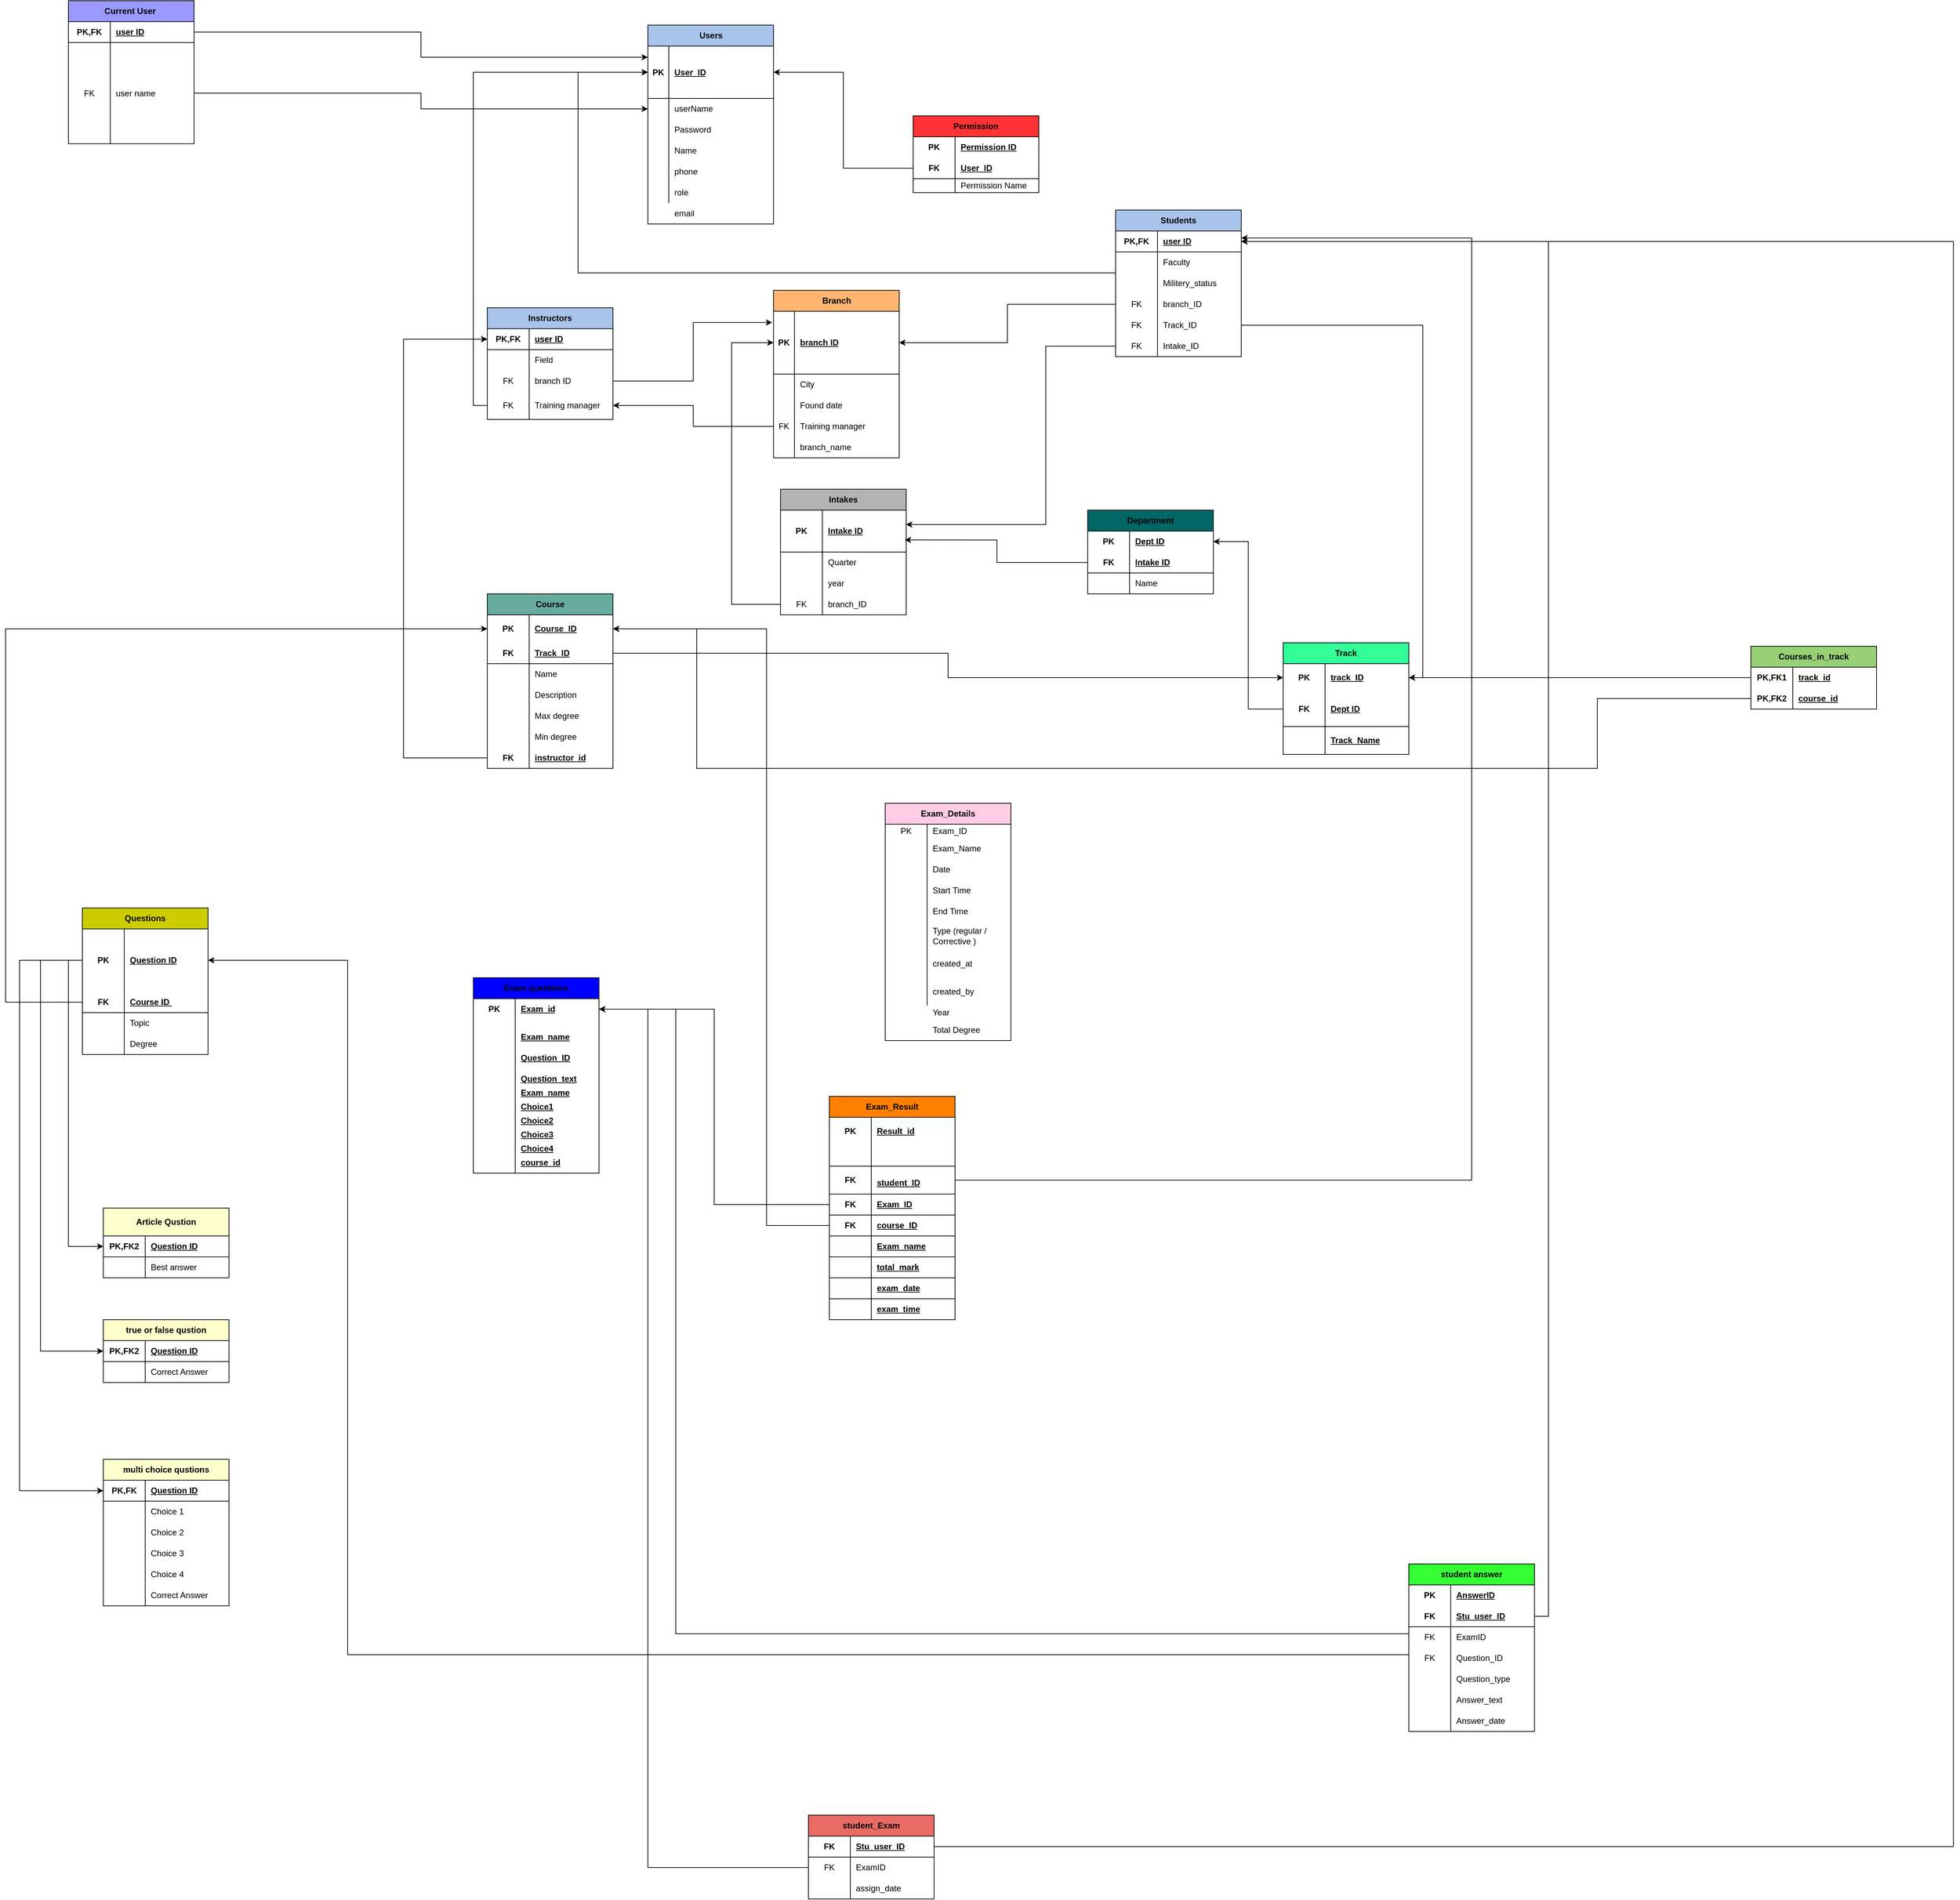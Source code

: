 <mxfile version="24.7.2" type="google">
  <diagram id="R2lEEEUBdFMjLlhIrx00" name="Page-1">
    <mxGraphModel grid="1" page="1" gridSize="10" guides="1" tooltips="1" connect="1" arrows="1" fold="1" pageScale="1" pageWidth="850" pageHeight="1100" math="0" shadow="0" extFonts="Permanent Marker^https://fonts.googleapis.com/css?family=Permanent+Marker">
      <root>
        <mxCell id="0" />
        <mxCell id="1" parent="0" />
        <mxCell id="OULo-lGtZ1LCDxaLKmz0-69" value="Branch" style="shape=table;startSize=30;container=1;collapsible=1;childLayout=tableLayout;fixedRows=1;rowLines=0;fontStyle=1;align=center;resizeLast=1;html=1;fillColor=#FFB570;" vertex="1" parent="1">
          <mxGeometry x="510" y="325" width="180" height="240" as="geometry" />
        </mxCell>
        <mxCell id="OULo-lGtZ1LCDxaLKmz0-70" value="" style="shape=tableRow;horizontal=0;startSize=0;swimlaneHead=0;swimlaneBody=0;fillColor=none;collapsible=0;dropTarget=0;points=[[0,0.5],[1,0.5]];portConstraint=eastwest;top=0;left=0;right=0;bottom=1;" vertex="1" parent="OULo-lGtZ1LCDxaLKmz0-69">
          <mxGeometry y="30" width="180" height="90" as="geometry" />
        </mxCell>
        <mxCell id="OULo-lGtZ1LCDxaLKmz0-71" value="PK" style="shape=partialRectangle;connectable=0;fillColor=none;top=0;left=0;bottom=0;right=0;fontStyle=1;overflow=hidden;whiteSpace=wrap;html=1;" vertex="1" parent="OULo-lGtZ1LCDxaLKmz0-70">
          <mxGeometry width="30" height="90" as="geometry">
            <mxRectangle width="30" height="90" as="alternateBounds" />
          </mxGeometry>
        </mxCell>
        <mxCell id="OULo-lGtZ1LCDxaLKmz0-72" value="branch ID" style="shape=partialRectangle;connectable=0;fillColor=none;top=0;left=0;bottom=0;right=0;align=left;spacingLeft=6;fontStyle=5;overflow=hidden;whiteSpace=wrap;html=1;" vertex="1" parent="OULo-lGtZ1LCDxaLKmz0-70">
          <mxGeometry x="30" width="150" height="90" as="geometry">
            <mxRectangle width="150" height="90" as="alternateBounds" />
          </mxGeometry>
        </mxCell>
        <mxCell id="OULo-lGtZ1LCDxaLKmz0-73" value="" style="shape=tableRow;horizontal=0;startSize=0;swimlaneHead=0;swimlaneBody=0;fillColor=none;collapsible=0;dropTarget=0;points=[[0,0.5],[1,0.5]];portConstraint=eastwest;top=0;left=0;right=0;bottom=0;" vertex="1" parent="OULo-lGtZ1LCDxaLKmz0-69">
          <mxGeometry y="120" width="180" height="30" as="geometry" />
        </mxCell>
        <mxCell id="OULo-lGtZ1LCDxaLKmz0-74" value="" style="shape=partialRectangle;connectable=0;fillColor=none;top=0;left=0;bottom=0;right=0;editable=1;overflow=hidden;whiteSpace=wrap;html=1;" vertex="1" parent="OULo-lGtZ1LCDxaLKmz0-73">
          <mxGeometry width="30" height="30" as="geometry">
            <mxRectangle width="30" height="30" as="alternateBounds" />
          </mxGeometry>
        </mxCell>
        <mxCell id="OULo-lGtZ1LCDxaLKmz0-75" value="City" style="shape=partialRectangle;connectable=0;fillColor=none;top=0;left=0;bottom=0;right=0;align=left;spacingLeft=6;overflow=hidden;whiteSpace=wrap;html=1;" vertex="1" parent="OULo-lGtZ1LCDxaLKmz0-73">
          <mxGeometry x="30" width="150" height="30" as="geometry">
            <mxRectangle width="150" height="30" as="alternateBounds" />
          </mxGeometry>
        </mxCell>
        <mxCell id="OULo-lGtZ1LCDxaLKmz0-76" value="" style="shape=tableRow;horizontal=0;startSize=0;swimlaneHead=0;swimlaneBody=0;fillColor=none;collapsible=0;dropTarget=0;points=[[0,0.5],[1,0.5]];portConstraint=eastwest;top=0;left=0;right=0;bottom=0;" vertex="1" parent="OULo-lGtZ1LCDxaLKmz0-69">
          <mxGeometry y="150" width="180" height="30" as="geometry" />
        </mxCell>
        <mxCell id="OULo-lGtZ1LCDxaLKmz0-77" value="" style="shape=partialRectangle;connectable=0;fillColor=none;top=0;left=0;bottom=0;right=0;editable=1;overflow=hidden;whiteSpace=wrap;html=1;" vertex="1" parent="OULo-lGtZ1LCDxaLKmz0-76">
          <mxGeometry width="30" height="30" as="geometry">
            <mxRectangle width="30" height="30" as="alternateBounds" />
          </mxGeometry>
        </mxCell>
        <mxCell id="OULo-lGtZ1LCDxaLKmz0-78" value="Found date" style="shape=partialRectangle;connectable=0;fillColor=none;top=0;left=0;bottom=0;right=0;align=left;spacingLeft=6;overflow=hidden;whiteSpace=wrap;html=1;" vertex="1" parent="OULo-lGtZ1LCDxaLKmz0-76">
          <mxGeometry x="30" width="150" height="30" as="geometry">
            <mxRectangle width="150" height="30" as="alternateBounds" />
          </mxGeometry>
        </mxCell>
        <mxCell id="OULo-lGtZ1LCDxaLKmz0-330" value="" style="shape=tableRow;horizontal=0;startSize=0;swimlaneHead=0;swimlaneBody=0;fillColor=none;collapsible=0;dropTarget=0;points=[[0,0.5],[1,0.5]];portConstraint=eastwest;top=0;left=0;right=0;bottom=0;" vertex="1" parent="OULo-lGtZ1LCDxaLKmz0-69">
          <mxGeometry y="180" width="180" height="30" as="geometry" />
        </mxCell>
        <mxCell id="OULo-lGtZ1LCDxaLKmz0-331" value="FK" style="shape=partialRectangle;connectable=0;fillColor=none;top=0;left=0;bottom=0;right=0;editable=1;overflow=hidden;whiteSpace=wrap;html=1;" vertex="1" parent="OULo-lGtZ1LCDxaLKmz0-330">
          <mxGeometry width="30" height="30" as="geometry">
            <mxRectangle width="30" height="30" as="alternateBounds" />
          </mxGeometry>
        </mxCell>
        <mxCell id="OULo-lGtZ1LCDxaLKmz0-332" value="Training manager" style="shape=partialRectangle;connectable=0;fillColor=none;top=0;left=0;bottom=0;right=0;align=left;spacingLeft=6;overflow=hidden;whiteSpace=wrap;html=1;" vertex="1" parent="OULo-lGtZ1LCDxaLKmz0-330">
          <mxGeometry x="30" width="150" height="30" as="geometry">
            <mxRectangle width="150" height="30" as="alternateBounds" />
          </mxGeometry>
        </mxCell>
        <mxCell id="OULo-lGtZ1LCDxaLKmz0-455" value="" style="shape=tableRow;horizontal=0;startSize=0;swimlaneHead=0;swimlaneBody=0;fillColor=none;collapsible=0;dropTarget=0;points=[[0,0.5],[1,0.5]];portConstraint=eastwest;top=0;left=0;right=0;bottom=0;" vertex="1" parent="OULo-lGtZ1LCDxaLKmz0-69">
          <mxGeometry y="210" width="180" height="30" as="geometry" />
        </mxCell>
        <mxCell id="OULo-lGtZ1LCDxaLKmz0-456" value="" style="shape=partialRectangle;connectable=0;fillColor=none;top=0;left=0;bottom=0;right=0;editable=1;overflow=hidden;whiteSpace=wrap;html=1;" vertex="1" parent="OULo-lGtZ1LCDxaLKmz0-455">
          <mxGeometry width="30" height="30" as="geometry">
            <mxRectangle width="30" height="30" as="alternateBounds" />
          </mxGeometry>
        </mxCell>
        <mxCell id="OULo-lGtZ1LCDxaLKmz0-457" value="branch_name" style="shape=partialRectangle;connectable=0;fillColor=none;top=0;left=0;bottom=0;right=0;align=left;spacingLeft=6;overflow=hidden;whiteSpace=wrap;html=1;" vertex="1" parent="OULo-lGtZ1LCDxaLKmz0-455">
          <mxGeometry x="30" width="150" height="30" as="geometry">
            <mxRectangle width="150" height="30" as="alternateBounds" />
          </mxGeometry>
        </mxCell>
        <mxCell id="OULo-lGtZ1LCDxaLKmz0-82" value="Instructors" style="shape=table;startSize=30;container=1;collapsible=1;childLayout=tableLayout;fixedRows=1;rowLines=0;fontStyle=1;align=center;resizeLast=1;html=1;whiteSpace=wrap;fillColor=#A9C4EB;" vertex="1" parent="1">
          <mxGeometry x="100" y="350" width="180" height="160" as="geometry" />
        </mxCell>
        <mxCell id="OULo-lGtZ1LCDxaLKmz0-86" value="" style="shape=tableRow;horizontal=0;startSize=0;swimlaneHead=0;swimlaneBody=0;fillColor=none;collapsible=0;dropTarget=0;points=[[0,0.5],[1,0.5]];portConstraint=eastwest;top=0;left=0;right=0;bottom=1;html=1;" vertex="1" parent="OULo-lGtZ1LCDxaLKmz0-82">
          <mxGeometry y="30" width="180" height="30" as="geometry" />
        </mxCell>
        <mxCell id="OULo-lGtZ1LCDxaLKmz0-87" value="PK,FK" style="shape=partialRectangle;connectable=0;fillColor=none;top=0;left=0;bottom=0;right=0;fontStyle=1;overflow=hidden;html=1;whiteSpace=wrap;" vertex="1" parent="OULo-lGtZ1LCDxaLKmz0-86">
          <mxGeometry width="60" height="30" as="geometry">
            <mxRectangle width="60" height="30" as="alternateBounds" />
          </mxGeometry>
        </mxCell>
        <mxCell id="OULo-lGtZ1LCDxaLKmz0-88" value="user ID" style="shape=partialRectangle;connectable=0;fillColor=none;top=0;left=0;bottom=0;right=0;align=left;spacingLeft=6;fontStyle=5;overflow=hidden;html=1;whiteSpace=wrap;" vertex="1" parent="OULo-lGtZ1LCDxaLKmz0-86">
          <mxGeometry x="60" width="120" height="30" as="geometry">
            <mxRectangle width="120" height="30" as="alternateBounds" />
          </mxGeometry>
        </mxCell>
        <mxCell id="OULo-lGtZ1LCDxaLKmz0-89" value="" style="shape=tableRow;horizontal=0;startSize=0;swimlaneHead=0;swimlaneBody=0;fillColor=none;collapsible=0;dropTarget=0;points=[[0,0.5],[1,0.5]];portConstraint=eastwest;top=0;left=0;right=0;bottom=0;html=1;" vertex="1" parent="OULo-lGtZ1LCDxaLKmz0-82">
          <mxGeometry y="60" width="180" height="30" as="geometry" />
        </mxCell>
        <mxCell id="OULo-lGtZ1LCDxaLKmz0-90" value="" style="shape=partialRectangle;connectable=0;fillColor=none;top=0;left=0;bottom=0;right=0;editable=1;overflow=hidden;html=1;whiteSpace=wrap;" vertex="1" parent="OULo-lGtZ1LCDxaLKmz0-89">
          <mxGeometry width="60" height="30" as="geometry">
            <mxRectangle width="60" height="30" as="alternateBounds" />
          </mxGeometry>
        </mxCell>
        <mxCell id="OULo-lGtZ1LCDxaLKmz0-91" value="Field" style="shape=partialRectangle;connectable=0;fillColor=none;top=0;left=0;bottom=0;right=0;align=left;spacingLeft=6;overflow=hidden;html=1;whiteSpace=wrap;" vertex="1" parent="OULo-lGtZ1LCDxaLKmz0-89">
          <mxGeometry x="60" width="120" height="30" as="geometry">
            <mxRectangle width="120" height="30" as="alternateBounds" />
          </mxGeometry>
        </mxCell>
        <mxCell id="OULo-lGtZ1LCDxaLKmz0-285" value="" style="shape=tableRow;horizontal=0;startSize=0;swimlaneHead=0;swimlaneBody=0;fillColor=none;collapsible=0;dropTarget=0;points=[[0,0.5],[1,0.5]];portConstraint=eastwest;top=0;left=0;right=0;bottom=0;html=1;" vertex="1" parent="OULo-lGtZ1LCDxaLKmz0-82">
          <mxGeometry y="90" width="180" height="30" as="geometry" />
        </mxCell>
        <mxCell id="OULo-lGtZ1LCDxaLKmz0-286" value="FK" style="shape=partialRectangle;connectable=0;fillColor=none;top=0;left=0;bottom=0;right=0;editable=1;overflow=hidden;html=1;whiteSpace=wrap;" vertex="1" parent="OULo-lGtZ1LCDxaLKmz0-285">
          <mxGeometry width="60" height="30" as="geometry">
            <mxRectangle width="60" height="30" as="alternateBounds" />
          </mxGeometry>
        </mxCell>
        <mxCell id="OULo-lGtZ1LCDxaLKmz0-287" value="branch ID" style="shape=partialRectangle;connectable=0;fillColor=none;top=0;left=0;bottom=0;right=0;align=left;spacingLeft=6;overflow=hidden;html=1;whiteSpace=wrap;" vertex="1" parent="OULo-lGtZ1LCDxaLKmz0-285">
          <mxGeometry x="60" width="120" height="30" as="geometry">
            <mxRectangle width="120" height="30" as="alternateBounds" />
          </mxGeometry>
        </mxCell>
        <mxCell id="OULo-lGtZ1LCDxaLKmz0-299" value="" style="shape=tableRow;horizontal=0;startSize=0;swimlaneHead=0;swimlaneBody=0;fillColor=none;collapsible=0;dropTarget=0;points=[[0,0.5],[1,0.5]];portConstraint=eastwest;top=0;left=0;right=0;bottom=0;html=1;" vertex="1" parent="OULo-lGtZ1LCDxaLKmz0-82">
          <mxGeometry y="120" width="180" height="40" as="geometry" />
        </mxCell>
        <mxCell id="OULo-lGtZ1LCDxaLKmz0-300" value="FK" style="shape=partialRectangle;connectable=0;fillColor=none;top=0;left=0;bottom=0;right=0;editable=1;overflow=hidden;html=1;whiteSpace=wrap;" vertex="1" parent="OULo-lGtZ1LCDxaLKmz0-299">
          <mxGeometry width="60" height="40" as="geometry">
            <mxRectangle width="60" height="40" as="alternateBounds" />
          </mxGeometry>
        </mxCell>
        <mxCell id="OULo-lGtZ1LCDxaLKmz0-301" value="Training manager" style="shape=partialRectangle;connectable=0;fillColor=none;top=0;left=0;bottom=0;right=0;align=left;spacingLeft=6;overflow=hidden;html=1;whiteSpace=wrap;" vertex="1" parent="OULo-lGtZ1LCDxaLKmz0-299">
          <mxGeometry x="60" width="120" height="40" as="geometry">
            <mxRectangle width="120" height="40" as="alternateBounds" />
          </mxGeometry>
        </mxCell>
        <mxCell id="OULo-lGtZ1LCDxaLKmz0-95" value="Students" style="shape=table;startSize=30;container=1;collapsible=1;childLayout=tableLayout;fixedRows=1;rowLines=0;fontStyle=1;align=center;resizeLast=1;html=1;whiteSpace=wrap;fillColor=#A9C4EB;" vertex="1" parent="1">
          <mxGeometry x="1000" y="210" width="180" height="210" as="geometry" />
        </mxCell>
        <mxCell id="OULo-lGtZ1LCDxaLKmz0-99" value="" style="shape=tableRow;horizontal=0;startSize=0;swimlaneHead=0;swimlaneBody=0;fillColor=none;collapsible=0;dropTarget=0;points=[[0,0.5],[1,0.5]];portConstraint=eastwest;top=0;left=0;right=0;bottom=1;html=1;" vertex="1" parent="OULo-lGtZ1LCDxaLKmz0-95">
          <mxGeometry y="30" width="180" height="30" as="geometry" />
        </mxCell>
        <mxCell id="OULo-lGtZ1LCDxaLKmz0-100" value="PK,FK" style="shape=partialRectangle;connectable=0;fillColor=none;top=0;left=0;bottom=0;right=0;fontStyle=1;overflow=hidden;html=1;whiteSpace=wrap;" vertex="1" parent="OULo-lGtZ1LCDxaLKmz0-99">
          <mxGeometry width="60" height="30" as="geometry">
            <mxRectangle width="60" height="30" as="alternateBounds" />
          </mxGeometry>
        </mxCell>
        <mxCell id="OULo-lGtZ1LCDxaLKmz0-101" value="user ID" style="shape=partialRectangle;connectable=0;fillColor=none;top=0;left=0;bottom=0;right=0;align=left;spacingLeft=6;fontStyle=5;overflow=hidden;html=1;whiteSpace=wrap;" vertex="1" parent="OULo-lGtZ1LCDxaLKmz0-99">
          <mxGeometry x="60" width="120" height="30" as="geometry">
            <mxRectangle width="120" height="30" as="alternateBounds" />
          </mxGeometry>
        </mxCell>
        <mxCell id="OULo-lGtZ1LCDxaLKmz0-102" value="" style="shape=tableRow;horizontal=0;startSize=0;swimlaneHead=0;swimlaneBody=0;fillColor=none;collapsible=0;dropTarget=0;points=[[0,0.5],[1,0.5]];portConstraint=eastwest;top=0;left=0;right=0;bottom=0;html=1;" vertex="1" parent="OULo-lGtZ1LCDxaLKmz0-95">
          <mxGeometry y="60" width="180" height="30" as="geometry" />
        </mxCell>
        <mxCell id="OULo-lGtZ1LCDxaLKmz0-103" value="" style="shape=partialRectangle;connectable=0;fillColor=none;top=0;left=0;bottom=0;right=0;editable=1;overflow=hidden;html=1;whiteSpace=wrap;" vertex="1" parent="OULo-lGtZ1LCDxaLKmz0-102">
          <mxGeometry width="60" height="30" as="geometry">
            <mxRectangle width="60" height="30" as="alternateBounds" />
          </mxGeometry>
        </mxCell>
        <mxCell id="OULo-lGtZ1LCDxaLKmz0-104" value="Faculty" style="shape=partialRectangle;connectable=0;fillColor=none;top=0;left=0;bottom=0;right=0;align=left;spacingLeft=6;overflow=hidden;html=1;whiteSpace=wrap;" vertex="1" parent="OULo-lGtZ1LCDxaLKmz0-102">
          <mxGeometry x="60" width="120" height="30" as="geometry">
            <mxRectangle width="120" height="30" as="alternateBounds" />
          </mxGeometry>
        </mxCell>
        <mxCell id="OULo-lGtZ1LCDxaLKmz0-105" value="" style="shape=tableRow;horizontal=0;startSize=0;swimlaneHead=0;swimlaneBody=0;fillColor=none;collapsible=0;dropTarget=0;points=[[0,0.5],[1,0.5]];portConstraint=eastwest;top=0;left=0;right=0;bottom=0;html=1;" vertex="1" parent="OULo-lGtZ1LCDxaLKmz0-95">
          <mxGeometry y="90" width="180" height="30" as="geometry" />
        </mxCell>
        <mxCell id="OULo-lGtZ1LCDxaLKmz0-106" value="" style="shape=partialRectangle;connectable=0;fillColor=none;top=0;left=0;bottom=0;right=0;editable=1;overflow=hidden;html=1;whiteSpace=wrap;" vertex="1" parent="OULo-lGtZ1LCDxaLKmz0-105">
          <mxGeometry width="60" height="30" as="geometry">
            <mxRectangle width="60" height="30" as="alternateBounds" />
          </mxGeometry>
        </mxCell>
        <mxCell id="OULo-lGtZ1LCDxaLKmz0-107" value="Militery_status" style="shape=partialRectangle;connectable=0;fillColor=none;top=0;left=0;bottom=0;right=0;align=left;spacingLeft=6;overflow=hidden;html=1;whiteSpace=wrap;" vertex="1" parent="OULo-lGtZ1LCDxaLKmz0-105">
          <mxGeometry x="60" width="120" height="30" as="geometry">
            <mxRectangle width="120" height="30" as="alternateBounds" />
          </mxGeometry>
        </mxCell>
        <mxCell id="OULo-lGtZ1LCDxaLKmz0-289" value="" style="shape=tableRow;horizontal=0;startSize=0;swimlaneHead=0;swimlaneBody=0;fillColor=none;collapsible=0;dropTarget=0;points=[[0,0.5],[1,0.5]];portConstraint=eastwest;top=0;left=0;right=0;bottom=0;html=1;" vertex="1" parent="OULo-lGtZ1LCDxaLKmz0-95">
          <mxGeometry y="120" width="180" height="30" as="geometry" />
        </mxCell>
        <mxCell id="OULo-lGtZ1LCDxaLKmz0-290" value="FK" style="shape=partialRectangle;connectable=0;fillColor=none;top=0;left=0;bottom=0;right=0;editable=1;overflow=hidden;html=1;whiteSpace=wrap;" vertex="1" parent="OULo-lGtZ1LCDxaLKmz0-289">
          <mxGeometry width="60" height="30" as="geometry">
            <mxRectangle width="60" height="30" as="alternateBounds" />
          </mxGeometry>
        </mxCell>
        <mxCell id="OULo-lGtZ1LCDxaLKmz0-291" value="branch_ID" style="shape=partialRectangle;connectable=0;fillColor=none;top=0;left=0;bottom=0;right=0;align=left;spacingLeft=6;overflow=hidden;html=1;whiteSpace=wrap;" vertex="1" parent="OULo-lGtZ1LCDxaLKmz0-289">
          <mxGeometry x="60" width="120" height="30" as="geometry">
            <mxRectangle width="120" height="30" as="alternateBounds" />
          </mxGeometry>
        </mxCell>
        <mxCell id="OULo-lGtZ1LCDxaLKmz0-293" value="" style="shape=tableRow;horizontal=0;startSize=0;swimlaneHead=0;swimlaneBody=0;fillColor=none;collapsible=0;dropTarget=0;points=[[0,0.5],[1,0.5]];portConstraint=eastwest;top=0;left=0;right=0;bottom=0;html=1;" vertex="1" parent="OULo-lGtZ1LCDxaLKmz0-95">
          <mxGeometry y="150" width="180" height="30" as="geometry" />
        </mxCell>
        <mxCell id="OULo-lGtZ1LCDxaLKmz0-294" value="FK" style="shape=partialRectangle;connectable=0;fillColor=none;top=0;left=0;bottom=0;right=0;editable=1;overflow=hidden;html=1;whiteSpace=wrap;" vertex="1" parent="OULo-lGtZ1LCDxaLKmz0-293">
          <mxGeometry width="60" height="30" as="geometry">
            <mxRectangle width="60" height="30" as="alternateBounds" />
          </mxGeometry>
        </mxCell>
        <mxCell id="OULo-lGtZ1LCDxaLKmz0-295" value="Track_ID" style="shape=partialRectangle;connectable=0;fillColor=none;top=0;left=0;bottom=0;right=0;align=left;spacingLeft=6;overflow=hidden;html=1;whiteSpace=wrap;" vertex="1" parent="OULo-lGtZ1LCDxaLKmz0-293">
          <mxGeometry x="60" width="120" height="30" as="geometry">
            <mxRectangle width="120" height="30" as="alternateBounds" />
          </mxGeometry>
        </mxCell>
        <mxCell id="OULo-lGtZ1LCDxaLKmz0-296" value="" style="shape=tableRow;horizontal=0;startSize=0;swimlaneHead=0;swimlaneBody=0;fillColor=none;collapsible=0;dropTarget=0;points=[[0,0.5],[1,0.5]];portConstraint=eastwest;top=0;left=0;right=0;bottom=0;html=1;" vertex="1" parent="OULo-lGtZ1LCDxaLKmz0-95">
          <mxGeometry y="180" width="180" height="30" as="geometry" />
        </mxCell>
        <mxCell id="OULo-lGtZ1LCDxaLKmz0-297" value="FK" style="shape=partialRectangle;connectable=0;fillColor=none;top=0;left=0;bottom=0;right=0;editable=1;overflow=hidden;html=1;whiteSpace=wrap;" vertex="1" parent="OULo-lGtZ1LCDxaLKmz0-296">
          <mxGeometry width="60" height="30" as="geometry">
            <mxRectangle width="60" height="30" as="alternateBounds" />
          </mxGeometry>
        </mxCell>
        <mxCell id="OULo-lGtZ1LCDxaLKmz0-298" value="Intake_ID" style="shape=partialRectangle;connectable=0;fillColor=none;top=0;left=0;bottom=0;right=0;align=left;spacingLeft=6;overflow=hidden;html=1;whiteSpace=wrap;" vertex="1" parent="OULo-lGtZ1LCDxaLKmz0-296">
          <mxGeometry x="60" width="120" height="30" as="geometry">
            <mxRectangle width="120" height="30" as="alternateBounds" />
          </mxGeometry>
        </mxCell>
        <mxCell id="OULo-lGtZ1LCDxaLKmz0-535" style="edgeStyle=orthogonalEdgeStyle;rounded=0;orthogonalLoop=1;jettySize=auto;html=1;exitX=0;exitY=0.5;exitDx=0;exitDy=0;entryX=0;entryY=0.5;entryDx=0;entryDy=0;" edge="1" parent="1" source="OULo-lGtZ1LCDxaLKmz0-299" target="OULo-lGtZ1LCDxaLKmz0-86">
          <mxGeometry relative="1" as="geometry" />
        </mxCell>
        <mxCell id="OULo-lGtZ1LCDxaLKmz0-108" value="Intakes" style="shape=table;startSize=30;container=1;collapsible=1;childLayout=tableLayout;fixedRows=1;rowLines=0;fontStyle=1;align=center;resizeLast=1;html=1;whiteSpace=wrap;fillColor=#B3B3B3;" vertex="1" parent="1">
          <mxGeometry x="520" y="610" width="180" height="180" as="geometry" />
        </mxCell>
        <mxCell id="OULo-lGtZ1LCDxaLKmz0-112" value="" style="shape=tableRow;horizontal=0;startSize=0;swimlaneHead=0;swimlaneBody=0;fillColor=none;collapsible=0;dropTarget=0;points=[[0,0.5],[1,0.5]];portConstraint=eastwest;top=0;left=0;right=0;bottom=1;html=1;" vertex="1" parent="OULo-lGtZ1LCDxaLKmz0-108">
          <mxGeometry y="30" width="180" height="60" as="geometry" />
        </mxCell>
        <mxCell id="OULo-lGtZ1LCDxaLKmz0-113" value="PK" style="shape=partialRectangle;connectable=0;fillColor=none;top=0;left=0;bottom=0;right=0;fontStyle=1;overflow=hidden;html=1;whiteSpace=wrap;" vertex="1" parent="OULo-lGtZ1LCDxaLKmz0-112">
          <mxGeometry width="60" height="60" as="geometry">
            <mxRectangle width="60" height="60" as="alternateBounds" />
          </mxGeometry>
        </mxCell>
        <mxCell id="OULo-lGtZ1LCDxaLKmz0-114" value="Intake ID" style="shape=partialRectangle;connectable=0;fillColor=none;top=0;left=0;bottom=0;right=0;align=left;spacingLeft=6;fontStyle=5;overflow=hidden;html=1;whiteSpace=wrap;" vertex="1" parent="OULo-lGtZ1LCDxaLKmz0-112">
          <mxGeometry x="60" width="120" height="60" as="geometry">
            <mxRectangle width="120" height="60" as="alternateBounds" />
          </mxGeometry>
        </mxCell>
        <mxCell id="OULo-lGtZ1LCDxaLKmz0-118" value="" style="shape=tableRow;horizontal=0;startSize=0;swimlaneHead=0;swimlaneBody=0;fillColor=none;collapsible=0;dropTarget=0;points=[[0,0.5],[1,0.5]];portConstraint=eastwest;top=0;left=0;right=0;bottom=0;html=1;" vertex="1" parent="OULo-lGtZ1LCDxaLKmz0-108">
          <mxGeometry y="90" width="180" height="30" as="geometry" />
        </mxCell>
        <mxCell id="OULo-lGtZ1LCDxaLKmz0-119" value="" style="shape=partialRectangle;connectable=0;fillColor=none;top=0;left=0;bottom=0;right=0;editable=1;overflow=hidden;html=1;whiteSpace=wrap;" vertex="1" parent="OULo-lGtZ1LCDxaLKmz0-118">
          <mxGeometry width="60" height="30" as="geometry">
            <mxRectangle width="60" height="30" as="alternateBounds" />
          </mxGeometry>
        </mxCell>
        <mxCell id="OULo-lGtZ1LCDxaLKmz0-120" value="Quarter" style="shape=partialRectangle;connectable=0;fillColor=none;top=0;left=0;bottom=0;right=0;align=left;spacingLeft=6;overflow=hidden;html=1;whiteSpace=wrap;" vertex="1" parent="OULo-lGtZ1LCDxaLKmz0-118">
          <mxGeometry x="60" width="120" height="30" as="geometry">
            <mxRectangle width="120" height="30" as="alternateBounds" />
          </mxGeometry>
        </mxCell>
        <mxCell id="OULo-lGtZ1LCDxaLKmz0-459" value="" style="shape=tableRow;horizontal=0;startSize=0;swimlaneHead=0;swimlaneBody=0;fillColor=none;collapsible=0;dropTarget=0;points=[[0,0.5],[1,0.5]];portConstraint=eastwest;top=0;left=0;right=0;bottom=0;html=1;" vertex="1" parent="OULo-lGtZ1LCDxaLKmz0-108">
          <mxGeometry y="120" width="180" height="30" as="geometry" />
        </mxCell>
        <mxCell id="OULo-lGtZ1LCDxaLKmz0-460" value="" style="shape=partialRectangle;connectable=0;fillColor=none;top=0;left=0;bottom=0;right=0;editable=1;overflow=hidden;html=1;whiteSpace=wrap;" vertex="1" parent="OULo-lGtZ1LCDxaLKmz0-459">
          <mxGeometry width="60" height="30" as="geometry">
            <mxRectangle width="60" height="30" as="alternateBounds" />
          </mxGeometry>
        </mxCell>
        <mxCell id="OULo-lGtZ1LCDxaLKmz0-461" value="year" style="shape=partialRectangle;connectable=0;fillColor=none;top=0;left=0;bottom=0;right=0;align=left;spacingLeft=6;overflow=hidden;html=1;whiteSpace=wrap;" vertex="1" parent="OULo-lGtZ1LCDxaLKmz0-459">
          <mxGeometry x="60" width="120" height="30" as="geometry">
            <mxRectangle width="120" height="30" as="alternateBounds" />
          </mxGeometry>
        </mxCell>
        <mxCell id="OULo-lGtZ1LCDxaLKmz0-462" value="" style="shape=tableRow;horizontal=0;startSize=0;swimlaneHead=0;swimlaneBody=0;fillColor=none;collapsible=0;dropTarget=0;points=[[0,0.5],[1,0.5]];portConstraint=eastwest;top=0;left=0;right=0;bottom=0;html=1;" vertex="1" parent="OULo-lGtZ1LCDxaLKmz0-108">
          <mxGeometry y="150" width="180" height="30" as="geometry" />
        </mxCell>
        <mxCell id="OULo-lGtZ1LCDxaLKmz0-463" value="FK" style="shape=partialRectangle;connectable=0;fillColor=none;top=0;left=0;bottom=0;right=0;editable=1;overflow=hidden;html=1;whiteSpace=wrap;" vertex="1" parent="OULo-lGtZ1LCDxaLKmz0-462">
          <mxGeometry width="60" height="30" as="geometry">
            <mxRectangle width="60" height="30" as="alternateBounds" />
          </mxGeometry>
        </mxCell>
        <mxCell id="OULo-lGtZ1LCDxaLKmz0-464" value="branch_ID" style="shape=partialRectangle;connectable=0;fillColor=none;top=0;left=0;bottom=0;right=0;align=left;spacingLeft=6;overflow=hidden;html=1;whiteSpace=wrap;" vertex="1" parent="OULo-lGtZ1LCDxaLKmz0-462">
          <mxGeometry x="60" width="120" height="30" as="geometry">
            <mxRectangle width="120" height="30" as="alternateBounds" />
          </mxGeometry>
        </mxCell>
        <mxCell id="OULo-lGtZ1LCDxaLKmz0-121" value="Department" style="shape=table;startSize=30;container=1;collapsible=1;childLayout=tableLayout;fixedRows=1;rowLines=0;fontStyle=1;align=center;resizeLast=1;html=1;whiteSpace=wrap;fillColor=#006666;" vertex="1" parent="1">
          <mxGeometry x="960" y="640" width="180" height="120" as="geometry" />
        </mxCell>
        <mxCell id="OULo-lGtZ1LCDxaLKmz0-122" value="" style="shape=tableRow;horizontal=0;startSize=0;swimlaneHead=0;swimlaneBody=0;fillColor=none;collapsible=0;dropTarget=0;points=[[0,0.5],[1,0.5]];portConstraint=eastwest;top=0;left=0;right=0;bottom=0;html=1;" vertex="1" parent="OULo-lGtZ1LCDxaLKmz0-121">
          <mxGeometry y="30" width="180" height="30" as="geometry" />
        </mxCell>
        <mxCell id="OULo-lGtZ1LCDxaLKmz0-123" value="PK" style="shape=partialRectangle;connectable=0;fillColor=none;top=0;left=0;bottom=0;right=0;fontStyle=1;overflow=hidden;html=1;whiteSpace=wrap;" vertex="1" parent="OULo-lGtZ1LCDxaLKmz0-122">
          <mxGeometry width="60" height="30" as="geometry">
            <mxRectangle width="60" height="30" as="alternateBounds" />
          </mxGeometry>
        </mxCell>
        <mxCell id="OULo-lGtZ1LCDxaLKmz0-124" value="Dept ID" style="shape=partialRectangle;connectable=0;fillColor=none;top=0;left=0;bottom=0;right=0;align=left;spacingLeft=6;fontStyle=5;overflow=hidden;html=1;whiteSpace=wrap;" vertex="1" parent="OULo-lGtZ1LCDxaLKmz0-122">
          <mxGeometry x="60" width="120" height="30" as="geometry">
            <mxRectangle width="120" height="30" as="alternateBounds" />
          </mxGeometry>
        </mxCell>
        <mxCell id="OULo-lGtZ1LCDxaLKmz0-125" value="" style="shape=tableRow;horizontal=0;startSize=0;swimlaneHead=0;swimlaneBody=0;fillColor=none;collapsible=0;dropTarget=0;points=[[0,0.5],[1,0.5]];portConstraint=eastwest;top=0;left=0;right=0;bottom=1;html=1;" vertex="1" parent="OULo-lGtZ1LCDxaLKmz0-121">
          <mxGeometry y="60" width="180" height="30" as="geometry" />
        </mxCell>
        <mxCell id="OULo-lGtZ1LCDxaLKmz0-126" value="FK" style="shape=partialRectangle;connectable=0;fillColor=none;top=0;left=0;bottom=0;right=0;fontStyle=1;overflow=hidden;html=1;whiteSpace=wrap;" vertex="1" parent="OULo-lGtZ1LCDxaLKmz0-125">
          <mxGeometry width="60" height="30" as="geometry">
            <mxRectangle width="60" height="30" as="alternateBounds" />
          </mxGeometry>
        </mxCell>
        <mxCell id="OULo-lGtZ1LCDxaLKmz0-127" value="Intake ID" style="shape=partialRectangle;connectable=0;fillColor=none;top=0;left=0;bottom=0;right=0;align=left;spacingLeft=6;fontStyle=5;overflow=hidden;html=1;whiteSpace=wrap;" vertex="1" parent="OULo-lGtZ1LCDxaLKmz0-125">
          <mxGeometry x="60" width="120" height="30" as="geometry">
            <mxRectangle width="120" height="30" as="alternateBounds" />
          </mxGeometry>
        </mxCell>
        <mxCell id="OULo-lGtZ1LCDxaLKmz0-128" value="" style="shape=tableRow;horizontal=0;startSize=0;swimlaneHead=0;swimlaneBody=0;fillColor=none;collapsible=0;dropTarget=0;points=[[0,0.5],[1,0.5]];portConstraint=eastwest;top=0;left=0;right=0;bottom=0;html=1;" vertex="1" parent="OULo-lGtZ1LCDxaLKmz0-121">
          <mxGeometry y="90" width="180" height="30" as="geometry" />
        </mxCell>
        <mxCell id="OULo-lGtZ1LCDxaLKmz0-129" value="" style="shape=partialRectangle;connectable=0;fillColor=none;top=0;left=0;bottom=0;right=0;editable=1;overflow=hidden;html=1;whiteSpace=wrap;" vertex="1" parent="OULo-lGtZ1LCDxaLKmz0-128">
          <mxGeometry width="60" height="30" as="geometry">
            <mxRectangle width="60" height="30" as="alternateBounds" />
          </mxGeometry>
        </mxCell>
        <mxCell id="OULo-lGtZ1LCDxaLKmz0-130" value="Name&amp;nbsp;" style="shape=partialRectangle;connectable=0;fillColor=none;top=0;left=0;bottom=0;right=0;align=left;spacingLeft=6;overflow=hidden;html=1;whiteSpace=wrap;" vertex="1" parent="OULo-lGtZ1LCDxaLKmz0-128">
          <mxGeometry x="60" width="120" height="30" as="geometry">
            <mxRectangle width="120" height="30" as="alternateBounds" />
          </mxGeometry>
        </mxCell>
        <mxCell id="OULo-lGtZ1LCDxaLKmz0-134" value="Track" style="shape=table;startSize=30;container=1;collapsible=1;childLayout=tableLayout;fixedRows=1;rowLines=0;fontStyle=1;align=center;resizeLast=1;html=1;whiteSpace=wrap;fillColor=#33FF99;" vertex="1" parent="1">
          <mxGeometry x="1240" y="830" width="180" height="160" as="geometry" />
        </mxCell>
        <mxCell id="OULo-lGtZ1LCDxaLKmz0-135" value="" style="shape=tableRow;horizontal=0;startSize=0;swimlaneHead=0;swimlaneBody=0;fillColor=none;collapsible=0;dropTarget=0;points=[[0,0.5],[1,0.5]];portConstraint=eastwest;top=0;left=0;right=0;bottom=0;html=1;" vertex="1" parent="OULo-lGtZ1LCDxaLKmz0-134">
          <mxGeometry y="30" width="180" height="40" as="geometry" />
        </mxCell>
        <mxCell id="OULo-lGtZ1LCDxaLKmz0-136" value="PK" style="shape=partialRectangle;connectable=0;fillColor=none;top=0;left=0;bottom=0;right=0;fontStyle=1;overflow=hidden;html=1;whiteSpace=wrap;" vertex="1" parent="OULo-lGtZ1LCDxaLKmz0-135">
          <mxGeometry width="60" height="40" as="geometry">
            <mxRectangle width="60" height="40" as="alternateBounds" />
          </mxGeometry>
        </mxCell>
        <mxCell id="OULo-lGtZ1LCDxaLKmz0-137" value="track_ID" style="shape=partialRectangle;connectable=0;fillColor=none;top=0;left=0;bottom=0;right=0;align=left;spacingLeft=6;fontStyle=5;overflow=hidden;html=1;whiteSpace=wrap;" vertex="1" parent="OULo-lGtZ1LCDxaLKmz0-135">
          <mxGeometry x="60" width="120" height="40" as="geometry">
            <mxRectangle width="120" height="40" as="alternateBounds" />
          </mxGeometry>
        </mxCell>
        <mxCell id="OULo-lGtZ1LCDxaLKmz0-138" value="" style="shape=tableRow;horizontal=0;startSize=0;swimlaneHead=0;swimlaneBody=0;fillColor=none;collapsible=0;dropTarget=0;points=[[0,0.5],[1,0.5]];portConstraint=eastwest;top=0;left=0;right=0;bottom=1;html=1;" vertex="1" parent="OULo-lGtZ1LCDxaLKmz0-134">
          <mxGeometry y="70" width="180" height="50" as="geometry" />
        </mxCell>
        <mxCell id="OULo-lGtZ1LCDxaLKmz0-139" value="FK" style="shape=partialRectangle;connectable=0;fillColor=none;top=0;left=0;bottom=0;right=0;fontStyle=1;overflow=hidden;html=1;whiteSpace=wrap;" vertex="1" parent="OULo-lGtZ1LCDxaLKmz0-138">
          <mxGeometry width="60" height="50" as="geometry">
            <mxRectangle width="60" height="50" as="alternateBounds" />
          </mxGeometry>
        </mxCell>
        <mxCell id="OULo-lGtZ1LCDxaLKmz0-140" value="Dept ID" style="shape=partialRectangle;connectable=0;fillColor=none;top=0;left=0;bottom=0;right=0;align=left;spacingLeft=6;fontStyle=5;overflow=hidden;html=1;whiteSpace=wrap;" vertex="1" parent="OULo-lGtZ1LCDxaLKmz0-138">
          <mxGeometry x="60" width="120" height="50" as="geometry">
            <mxRectangle width="120" height="50" as="alternateBounds" />
          </mxGeometry>
        </mxCell>
        <mxCell id="OULo-lGtZ1LCDxaLKmz0-504" value="" style="shape=tableRow;horizontal=0;startSize=0;swimlaneHead=0;swimlaneBody=0;fillColor=none;collapsible=0;dropTarget=0;points=[[0,0.5],[1,0.5]];portConstraint=eastwest;top=0;left=0;right=0;bottom=0;html=1;" vertex="1" parent="OULo-lGtZ1LCDxaLKmz0-134">
          <mxGeometry y="120" width="180" height="40" as="geometry" />
        </mxCell>
        <mxCell id="OULo-lGtZ1LCDxaLKmz0-505" value="" style="shape=partialRectangle;connectable=0;fillColor=none;top=0;left=0;bottom=0;right=0;fontStyle=1;overflow=hidden;html=1;whiteSpace=wrap;" vertex="1" parent="OULo-lGtZ1LCDxaLKmz0-504">
          <mxGeometry width="60" height="40" as="geometry">
            <mxRectangle width="60" height="40" as="alternateBounds" />
          </mxGeometry>
        </mxCell>
        <mxCell id="OULo-lGtZ1LCDxaLKmz0-506" value="Track_Name" style="shape=partialRectangle;connectable=0;fillColor=none;top=0;left=0;bottom=0;right=0;align=left;spacingLeft=6;fontStyle=5;overflow=hidden;html=1;whiteSpace=wrap;" vertex="1" parent="OULo-lGtZ1LCDxaLKmz0-504">
          <mxGeometry x="60" width="120" height="40" as="geometry">
            <mxRectangle width="120" height="40" as="alternateBounds" />
          </mxGeometry>
        </mxCell>
        <mxCell id="OULo-lGtZ1LCDxaLKmz0-147" value="Course" style="shape=table;startSize=30;container=1;collapsible=1;childLayout=tableLayout;fixedRows=1;rowLines=0;fontStyle=1;align=center;resizeLast=1;html=1;whiteSpace=wrap;fillColor=#67AB9F;" vertex="1" parent="1">
          <mxGeometry x="100" y="760" width="180" height="250" as="geometry" />
        </mxCell>
        <mxCell id="OULo-lGtZ1LCDxaLKmz0-148" value="" style="shape=tableRow;horizontal=0;startSize=0;swimlaneHead=0;swimlaneBody=0;fillColor=none;collapsible=0;dropTarget=0;points=[[0,0.5],[1,0.5]];portConstraint=eastwest;top=0;left=0;right=0;bottom=0;html=1;" vertex="1" parent="OULo-lGtZ1LCDxaLKmz0-147">
          <mxGeometry y="30" width="180" height="40" as="geometry" />
        </mxCell>
        <mxCell id="OULo-lGtZ1LCDxaLKmz0-149" value="PK" style="shape=partialRectangle;connectable=0;fillColor=none;top=0;left=0;bottom=0;right=0;fontStyle=1;overflow=hidden;html=1;whiteSpace=wrap;" vertex="1" parent="OULo-lGtZ1LCDxaLKmz0-148">
          <mxGeometry width="60" height="40" as="geometry">
            <mxRectangle width="60" height="40" as="alternateBounds" />
          </mxGeometry>
        </mxCell>
        <mxCell id="OULo-lGtZ1LCDxaLKmz0-150" value="Course_ID" style="shape=partialRectangle;connectable=0;fillColor=none;top=0;left=0;bottom=0;right=0;align=left;spacingLeft=6;fontStyle=5;overflow=hidden;html=1;whiteSpace=wrap;" vertex="1" parent="OULo-lGtZ1LCDxaLKmz0-148">
          <mxGeometry x="60" width="120" height="40" as="geometry">
            <mxRectangle width="120" height="40" as="alternateBounds" />
          </mxGeometry>
        </mxCell>
        <mxCell id="OULo-lGtZ1LCDxaLKmz0-151" value="" style="shape=tableRow;horizontal=0;startSize=0;swimlaneHead=0;swimlaneBody=0;fillColor=none;collapsible=0;dropTarget=0;points=[[0,0.5],[1,0.5]];portConstraint=eastwest;top=0;left=0;right=0;bottom=1;html=1;" vertex="1" parent="OULo-lGtZ1LCDxaLKmz0-147">
          <mxGeometry y="70" width="180" height="30" as="geometry" />
        </mxCell>
        <mxCell id="OULo-lGtZ1LCDxaLKmz0-152" value="FK" style="shape=partialRectangle;connectable=0;fillColor=none;top=0;left=0;bottom=0;right=0;fontStyle=1;overflow=hidden;html=1;whiteSpace=wrap;" vertex="1" parent="OULo-lGtZ1LCDxaLKmz0-151">
          <mxGeometry width="60" height="30" as="geometry">
            <mxRectangle width="60" height="30" as="alternateBounds" />
          </mxGeometry>
        </mxCell>
        <mxCell id="OULo-lGtZ1LCDxaLKmz0-153" value="Track_ID" style="shape=partialRectangle;connectable=0;fillColor=none;top=0;left=0;bottom=0;right=0;align=left;spacingLeft=6;fontStyle=5;overflow=hidden;html=1;whiteSpace=wrap;" vertex="1" parent="OULo-lGtZ1LCDxaLKmz0-151">
          <mxGeometry x="60" width="120" height="30" as="geometry">
            <mxRectangle width="120" height="30" as="alternateBounds" />
          </mxGeometry>
        </mxCell>
        <mxCell id="OULo-lGtZ1LCDxaLKmz0-154" value="" style="shape=tableRow;horizontal=0;startSize=0;swimlaneHead=0;swimlaneBody=0;fillColor=none;collapsible=0;dropTarget=0;points=[[0,0.5],[1,0.5]];portConstraint=eastwest;top=0;left=0;right=0;bottom=0;html=1;" vertex="1" parent="OULo-lGtZ1LCDxaLKmz0-147">
          <mxGeometry y="100" width="180" height="30" as="geometry" />
        </mxCell>
        <mxCell id="OULo-lGtZ1LCDxaLKmz0-155" value="" style="shape=partialRectangle;connectable=0;fillColor=none;top=0;left=0;bottom=0;right=0;editable=1;overflow=hidden;html=1;whiteSpace=wrap;" vertex="1" parent="OULo-lGtZ1LCDxaLKmz0-154">
          <mxGeometry width="60" height="30" as="geometry">
            <mxRectangle width="60" height="30" as="alternateBounds" />
          </mxGeometry>
        </mxCell>
        <mxCell id="OULo-lGtZ1LCDxaLKmz0-156" value="Name" style="shape=partialRectangle;connectable=0;fillColor=none;top=0;left=0;bottom=0;right=0;align=left;spacingLeft=6;overflow=hidden;html=1;whiteSpace=wrap;" vertex="1" parent="OULo-lGtZ1LCDxaLKmz0-154">
          <mxGeometry x="60" width="120" height="30" as="geometry">
            <mxRectangle width="120" height="30" as="alternateBounds" />
          </mxGeometry>
        </mxCell>
        <mxCell id="OULo-lGtZ1LCDxaLKmz0-342" value="" style="shape=tableRow;horizontal=0;startSize=0;swimlaneHead=0;swimlaneBody=0;fillColor=none;collapsible=0;dropTarget=0;points=[[0,0.5],[1,0.5]];portConstraint=eastwest;top=0;left=0;right=0;bottom=0;html=1;" vertex="1" parent="OULo-lGtZ1LCDxaLKmz0-147">
          <mxGeometry y="130" width="180" height="30" as="geometry" />
        </mxCell>
        <mxCell id="OULo-lGtZ1LCDxaLKmz0-343" value="" style="shape=partialRectangle;connectable=0;fillColor=none;top=0;left=0;bottom=0;right=0;editable=1;overflow=hidden;html=1;whiteSpace=wrap;" vertex="1" parent="OULo-lGtZ1LCDxaLKmz0-342">
          <mxGeometry width="60" height="30" as="geometry">
            <mxRectangle width="60" height="30" as="alternateBounds" />
          </mxGeometry>
        </mxCell>
        <mxCell id="OULo-lGtZ1LCDxaLKmz0-344" value="Description" style="shape=partialRectangle;connectable=0;fillColor=none;top=0;left=0;bottom=0;right=0;align=left;spacingLeft=6;overflow=hidden;html=1;whiteSpace=wrap;" vertex="1" parent="OULo-lGtZ1LCDxaLKmz0-342">
          <mxGeometry x="60" width="120" height="30" as="geometry">
            <mxRectangle width="120" height="30" as="alternateBounds" />
          </mxGeometry>
        </mxCell>
        <mxCell id="OULo-lGtZ1LCDxaLKmz0-345" value="" style="shape=tableRow;horizontal=0;startSize=0;swimlaneHead=0;swimlaneBody=0;fillColor=none;collapsible=0;dropTarget=0;points=[[0,0.5],[1,0.5]];portConstraint=eastwest;top=0;left=0;right=0;bottom=0;html=1;" vertex="1" parent="OULo-lGtZ1LCDxaLKmz0-147">
          <mxGeometry y="160" width="180" height="30" as="geometry" />
        </mxCell>
        <mxCell id="OULo-lGtZ1LCDxaLKmz0-346" value="" style="shape=partialRectangle;connectable=0;fillColor=none;top=0;left=0;bottom=0;right=0;editable=1;overflow=hidden;html=1;whiteSpace=wrap;" vertex="1" parent="OULo-lGtZ1LCDxaLKmz0-345">
          <mxGeometry width="60" height="30" as="geometry">
            <mxRectangle width="60" height="30" as="alternateBounds" />
          </mxGeometry>
        </mxCell>
        <mxCell id="OULo-lGtZ1LCDxaLKmz0-347" value="Max degree" style="shape=partialRectangle;connectable=0;fillColor=none;top=0;left=0;bottom=0;right=0;align=left;spacingLeft=6;overflow=hidden;html=1;whiteSpace=wrap;" vertex="1" parent="OULo-lGtZ1LCDxaLKmz0-345">
          <mxGeometry x="60" width="120" height="30" as="geometry">
            <mxRectangle width="120" height="30" as="alternateBounds" />
          </mxGeometry>
        </mxCell>
        <mxCell id="OULo-lGtZ1LCDxaLKmz0-348" value="" style="shape=tableRow;horizontal=0;startSize=0;swimlaneHead=0;swimlaneBody=0;fillColor=none;collapsible=0;dropTarget=0;points=[[0,0.5],[1,0.5]];portConstraint=eastwest;top=0;left=0;right=0;bottom=0;html=1;" vertex="1" parent="OULo-lGtZ1LCDxaLKmz0-147">
          <mxGeometry y="190" width="180" height="30" as="geometry" />
        </mxCell>
        <mxCell id="OULo-lGtZ1LCDxaLKmz0-349" value="" style="shape=partialRectangle;connectable=0;fillColor=none;top=0;left=0;bottom=0;right=0;editable=1;overflow=hidden;html=1;whiteSpace=wrap;" vertex="1" parent="OULo-lGtZ1LCDxaLKmz0-348">
          <mxGeometry width="60" height="30" as="geometry">
            <mxRectangle width="60" height="30" as="alternateBounds" />
          </mxGeometry>
        </mxCell>
        <mxCell id="OULo-lGtZ1LCDxaLKmz0-350" value="Min degree" style="shape=partialRectangle;connectable=0;fillColor=none;top=0;left=0;bottom=0;right=0;align=left;spacingLeft=6;overflow=hidden;html=1;whiteSpace=wrap;" vertex="1" parent="OULo-lGtZ1LCDxaLKmz0-348">
          <mxGeometry x="60" width="120" height="30" as="geometry">
            <mxRectangle width="120" height="30" as="alternateBounds" />
          </mxGeometry>
        </mxCell>
        <mxCell id="OULo-lGtZ1LCDxaLKmz0-510" value="" style="shape=tableRow;horizontal=0;startSize=0;swimlaneHead=0;swimlaneBody=0;fillColor=none;collapsible=0;dropTarget=0;points=[[0,0.5],[1,0.5]];portConstraint=eastwest;top=0;left=0;right=0;bottom=1;html=1;" vertex="1" parent="OULo-lGtZ1LCDxaLKmz0-147">
          <mxGeometry y="220" width="180" height="30" as="geometry" />
        </mxCell>
        <mxCell id="OULo-lGtZ1LCDxaLKmz0-511" value="FK" style="shape=partialRectangle;connectable=0;fillColor=none;top=0;left=0;bottom=0;right=0;fontStyle=1;overflow=hidden;html=1;whiteSpace=wrap;" vertex="1" parent="OULo-lGtZ1LCDxaLKmz0-510">
          <mxGeometry width="60" height="30" as="geometry">
            <mxRectangle width="60" height="30" as="alternateBounds" />
          </mxGeometry>
        </mxCell>
        <mxCell id="OULo-lGtZ1LCDxaLKmz0-512" value="instructor_id" style="shape=partialRectangle;connectable=0;fillColor=none;top=0;left=0;bottom=0;right=0;align=left;spacingLeft=6;fontStyle=5;overflow=hidden;html=1;whiteSpace=wrap;" vertex="1" parent="OULo-lGtZ1LCDxaLKmz0-510">
          <mxGeometry x="60" width="120" height="30" as="geometry">
            <mxRectangle width="120" height="30" as="alternateBounds" />
          </mxGeometry>
        </mxCell>
        <mxCell id="OULo-lGtZ1LCDxaLKmz0-160" value="Questions" style="shape=table;startSize=30;container=1;collapsible=1;childLayout=tableLayout;fixedRows=1;rowLines=0;fontStyle=1;align=center;resizeLast=1;html=1;whiteSpace=wrap;fillColor=#CCCC00;" vertex="1" parent="1">
          <mxGeometry x="-480" y="1210" width="180" height="210" as="geometry" />
        </mxCell>
        <mxCell id="OULo-lGtZ1LCDxaLKmz0-161" value="" style="shape=tableRow;horizontal=0;startSize=0;swimlaneHead=0;swimlaneBody=0;fillColor=none;collapsible=0;dropTarget=0;points=[[0,0.5],[1,0.5]];portConstraint=eastwest;top=0;left=0;right=0;bottom=0;html=1;" vertex="1" parent="OULo-lGtZ1LCDxaLKmz0-160">
          <mxGeometry y="30" width="180" height="90" as="geometry" />
        </mxCell>
        <mxCell id="OULo-lGtZ1LCDxaLKmz0-162" value="PK" style="shape=partialRectangle;connectable=0;fillColor=none;top=0;left=0;bottom=0;right=0;fontStyle=1;overflow=hidden;html=1;whiteSpace=wrap;" vertex="1" parent="OULo-lGtZ1LCDxaLKmz0-161">
          <mxGeometry width="60" height="90" as="geometry">
            <mxRectangle width="60" height="90" as="alternateBounds" />
          </mxGeometry>
        </mxCell>
        <mxCell id="OULo-lGtZ1LCDxaLKmz0-163" value="Question ID" style="shape=partialRectangle;connectable=0;fillColor=none;top=0;left=0;bottom=0;right=0;align=left;spacingLeft=6;fontStyle=5;overflow=hidden;html=1;whiteSpace=wrap;" vertex="1" parent="OULo-lGtZ1LCDxaLKmz0-161">
          <mxGeometry x="60" width="120" height="90" as="geometry">
            <mxRectangle width="120" height="90" as="alternateBounds" />
          </mxGeometry>
        </mxCell>
        <mxCell id="OULo-lGtZ1LCDxaLKmz0-164" value="" style="shape=tableRow;horizontal=0;startSize=0;swimlaneHead=0;swimlaneBody=0;fillColor=none;collapsible=0;dropTarget=0;points=[[0,0.5],[1,0.5]];portConstraint=eastwest;top=0;left=0;right=0;bottom=1;html=1;" vertex="1" parent="OULo-lGtZ1LCDxaLKmz0-160">
          <mxGeometry y="120" width="180" height="30" as="geometry" />
        </mxCell>
        <mxCell id="OULo-lGtZ1LCDxaLKmz0-165" value="FK" style="shape=partialRectangle;connectable=0;fillColor=none;top=0;left=0;bottom=0;right=0;fontStyle=1;overflow=hidden;html=1;whiteSpace=wrap;" vertex="1" parent="OULo-lGtZ1LCDxaLKmz0-164">
          <mxGeometry width="60" height="30" as="geometry">
            <mxRectangle width="60" height="30" as="alternateBounds" />
          </mxGeometry>
        </mxCell>
        <mxCell id="OULo-lGtZ1LCDxaLKmz0-166" value="Course ID&amp;nbsp;" style="shape=partialRectangle;connectable=0;fillColor=none;top=0;left=0;bottom=0;right=0;align=left;spacingLeft=6;fontStyle=5;overflow=hidden;html=1;whiteSpace=wrap;" vertex="1" parent="OULo-lGtZ1LCDxaLKmz0-164">
          <mxGeometry x="60" width="120" height="30" as="geometry">
            <mxRectangle width="120" height="30" as="alternateBounds" />
          </mxGeometry>
        </mxCell>
        <mxCell id="OULo-lGtZ1LCDxaLKmz0-167" value="" style="shape=tableRow;horizontal=0;startSize=0;swimlaneHead=0;swimlaneBody=0;fillColor=none;collapsible=0;dropTarget=0;points=[[0,0.5],[1,0.5]];portConstraint=eastwest;top=0;left=0;right=0;bottom=0;html=1;" vertex="1" parent="OULo-lGtZ1LCDxaLKmz0-160">
          <mxGeometry y="150" width="180" height="30" as="geometry" />
        </mxCell>
        <mxCell id="OULo-lGtZ1LCDxaLKmz0-168" value="" style="shape=partialRectangle;connectable=0;fillColor=none;top=0;left=0;bottom=0;right=0;editable=1;overflow=hidden;html=1;whiteSpace=wrap;" vertex="1" parent="OULo-lGtZ1LCDxaLKmz0-167">
          <mxGeometry width="60" height="30" as="geometry">
            <mxRectangle width="60" height="30" as="alternateBounds" />
          </mxGeometry>
        </mxCell>
        <mxCell id="OULo-lGtZ1LCDxaLKmz0-169" value="Topic" style="shape=partialRectangle;connectable=0;fillColor=none;top=0;left=0;bottom=0;right=0;align=left;spacingLeft=6;overflow=hidden;html=1;whiteSpace=wrap;" vertex="1" parent="OULo-lGtZ1LCDxaLKmz0-167">
          <mxGeometry x="60" width="120" height="30" as="geometry">
            <mxRectangle width="120" height="30" as="alternateBounds" />
          </mxGeometry>
        </mxCell>
        <mxCell id="OULo-lGtZ1LCDxaLKmz0-170" value="" style="shape=tableRow;horizontal=0;startSize=0;swimlaneHead=0;swimlaneBody=0;fillColor=none;collapsible=0;dropTarget=0;points=[[0,0.5],[1,0.5]];portConstraint=eastwest;top=0;left=0;right=0;bottom=0;html=1;" vertex="1" parent="OULo-lGtZ1LCDxaLKmz0-160">
          <mxGeometry y="180" width="180" height="30" as="geometry" />
        </mxCell>
        <mxCell id="OULo-lGtZ1LCDxaLKmz0-171" value="" style="shape=partialRectangle;connectable=0;fillColor=none;top=0;left=0;bottom=0;right=0;editable=1;overflow=hidden;html=1;whiteSpace=wrap;" vertex="1" parent="OULo-lGtZ1LCDxaLKmz0-170">
          <mxGeometry width="60" height="30" as="geometry">
            <mxRectangle width="60" height="30" as="alternateBounds" />
          </mxGeometry>
        </mxCell>
        <mxCell id="OULo-lGtZ1LCDxaLKmz0-172" value="Degree" style="shape=partialRectangle;connectable=0;fillColor=none;top=0;left=0;bottom=0;right=0;align=left;spacingLeft=6;overflow=hidden;html=1;whiteSpace=wrap;" vertex="1" parent="OULo-lGtZ1LCDxaLKmz0-170">
          <mxGeometry x="60" width="120" height="30" as="geometry">
            <mxRectangle width="120" height="30" as="alternateBounds" />
          </mxGeometry>
        </mxCell>
        <mxCell id="OULo-lGtZ1LCDxaLKmz0-186" value="Exam questions" style="shape=table;startSize=30;container=1;collapsible=1;childLayout=tableLayout;fixedRows=1;rowLines=0;fontStyle=1;align=center;resizeLast=1;html=1;whiteSpace=wrap;fillColor=#0000FF;" vertex="1" parent="1">
          <mxGeometry x="80" y="1310" width="180" height="280" as="geometry" />
        </mxCell>
        <mxCell id="OULo-lGtZ1LCDxaLKmz0-187" value="" style="shape=tableRow;horizontal=0;startSize=0;swimlaneHead=0;swimlaneBody=0;fillColor=none;collapsible=0;dropTarget=0;points=[[0,0.5],[1,0.5]];portConstraint=eastwest;top=0;left=0;right=0;bottom=0;html=1;" vertex="1" parent="OULo-lGtZ1LCDxaLKmz0-186">
          <mxGeometry y="30" width="180" height="30" as="geometry" />
        </mxCell>
        <mxCell id="OULo-lGtZ1LCDxaLKmz0-188" value="" style="shape=partialRectangle;connectable=0;fillColor=none;top=0;left=0;bottom=0;right=0;fontStyle=1;overflow=hidden;html=1;whiteSpace=wrap;" vertex="1" parent="OULo-lGtZ1LCDxaLKmz0-187">
          <mxGeometry width="60" height="30" as="geometry">
            <mxRectangle width="60" height="30" as="alternateBounds" />
          </mxGeometry>
        </mxCell>
        <mxCell id="OULo-lGtZ1LCDxaLKmz0-189" value="Exam_id" style="shape=partialRectangle;connectable=0;fillColor=none;top=0;left=0;bottom=0;right=0;align=left;spacingLeft=6;fontStyle=5;overflow=hidden;html=1;whiteSpace=wrap;" vertex="1" parent="OULo-lGtZ1LCDxaLKmz0-187">
          <mxGeometry x="60" width="120" height="30" as="geometry">
            <mxRectangle width="120" height="30" as="alternateBounds" />
          </mxGeometry>
        </mxCell>
        <mxCell id="OULo-lGtZ1LCDxaLKmz0-190" value="" style="shape=tableRow;horizontal=0;startSize=0;swimlaneHead=0;swimlaneBody=0;fillColor=none;collapsible=0;dropTarget=0;points=[[0,0.5],[1,0.5]];portConstraint=eastwest;top=0;left=0;right=0;bottom=1;html=1;" vertex="1" parent="OULo-lGtZ1LCDxaLKmz0-186">
          <mxGeometry y="60" width="180" height="220" as="geometry" />
        </mxCell>
        <mxCell id="OULo-lGtZ1LCDxaLKmz0-191" value="" style="shape=partialRectangle;connectable=0;fillColor=none;top=0;left=0;bottom=0;right=0;fontStyle=1;overflow=hidden;html=1;whiteSpace=wrap;" vertex="1" parent="OULo-lGtZ1LCDxaLKmz0-190">
          <mxGeometry width="60" height="220" as="geometry">
            <mxRectangle width="60" height="220" as="alternateBounds" />
          </mxGeometry>
        </mxCell>
        <mxCell id="OULo-lGtZ1LCDxaLKmz0-192" value="" style="shape=partialRectangle;connectable=0;fillColor=none;top=0;left=0;bottom=0;right=0;align=left;spacingLeft=6;fontStyle=5;overflow=hidden;html=1;whiteSpace=wrap;" vertex="1" parent="OULo-lGtZ1LCDxaLKmz0-190">
          <mxGeometry x="60" width="120" height="220" as="geometry">
            <mxRectangle width="120" height="220" as="alternateBounds" />
          </mxGeometry>
        </mxCell>
        <mxCell id="OULo-lGtZ1LCDxaLKmz0-212" value="Article Qustion" style="shape=table;startSize=40;container=1;collapsible=1;childLayout=tableLayout;fixedRows=1;rowLines=0;fontStyle=1;align=center;resizeLast=1;html=1;whiteSpace=wrap;fillColor=#FFFFCC;" vertex="1" parent="1">
          <mxGeometry x="-450" y="1640" width="180" height="100" as="geometry" />
        </mxCell>
        <mxCell id="OULo-lGtZ1LCDxaLKmz0-216" value="" style="shape=tableRow;horizontal=0;startSize=0;swimlaneHead=0;swimlaneBody=0;fillColor=none;collapsible=0;dropTarget=0;points=[[0,0.5],[1,0.5]];portConstraint=eastwest;top=0;left=0;right=0;bottom=1;html=1;" vertex="1" parent="OULo-lGtZ1LCDxaLKmz0-212">
          <mxGeometry y="40" width="180" height="30" as="geometry" />
        </mxCell>
        <mxCell id="OULo-lGtZ1LCDxaLKmz0-217" value="PK,FK2" style="shape=partialRectangle;connectable=0;fillColor=none;top=0;left=0;bottom=0;right=0;fontStyle=1;overflow=hidden;html=1;whiteSpace=wrap;" vertex="1" parent="OULo-lGtZ1LCDxaLKmz0-216">
          <mxGeometry width="60" height="30" as="geometry">
            <mxRectangle width="60" height="30" as="alternateBounds" />
          </mxGeometry>
        </mxCell>
        <mxCell id="OULo-lGtZ1LCDxaLKmz0-218" value="Question ID" style="shape=partialRectangle;connectable=0;fillColor=none;top=0;left=0;bottom=0;right=0;align=left;spacingLeft=6;fontStyle=5;overflow=hidden;html=1;whiteSpace=wrap;" vertex="1" parent="OULo-lGtZ1LCDxaLKmz0-216">
          <mxGeometry x="60" width="120" height="30" as="geometry">
            <mxRectangle width="120" height="30" as="alternateBounds" />
          </mxGeometry>
        </mxCell>
        <mxCell id="OULo-lGtZ1LCDxaLKmz0-219" value="" style="shape=tableRow;horizontal=0;startSize=0;swimlaneHead=0;swimlaneBody=0;fillColor=none;collapsible=0;dropTarget=0;points=[[0,0.5],[1,0.5]];portConstraint=eastwest;top=0;left=0;right=0;bottom=0;html=1;" vertex="1" parent="OULo-lGtZ1LCDxaLKmz0-212">
          <mxGeometry y="70" width="180" height="30" as="geometry" />
        </mxCell>
        <mxCell id="OULo-lGtZ1LCDxaLKmz0-220" value="" style="shape=partialRectangle;connectable=0;fillColor=none;top=0;left=0;bottom=0;right=0;editable=1;overflow=hidden;html=1;whiteSpace=wrap;" vertex="1" parent="OULo-lGtZ1LCDxaLKmz0-219">
          <mxGeometry width="60" height="30" as="geometry">
            <mxRectangle width="60" height="30" as="alternateBounds" />
          </mxGeometry>
        </mxCell>
        <mxCell id="OULo-lGtZ1LCDxaLKmz0-221" value="Best answer" style="shape=partialRectangle;connectable=0;fillColor=none;top=0;left=0;bottom=0;right=0;align=left;spacingLeft=6;overflow=hidden;html=1;whiteSpace=wrap;" vertex="1" parent="OULo-lGtZ1LCDxaLKmz0-219">
          <mxGeometry x="60" width="120" height="30" as="geometry">
            <mxRectangle width="120" height="30" as="alternateBounds" />
          </mxGeometry>
        </mxCell>
        <mxCell id="OULo-lGtZ1LCDxaLKmz0-226" value="multi choice qustions" style="shape=table;startSize=30;container=1;collapsible=1;childLayout=tableLayout;fixedRows=1;rowLines=0;fontStyle=1;align=center;resizeLast=1;html=1;whiteSpace=wrap;fillColor=#FFFFCC;" vertex="1" parent="1">
          <mxGeometry x="-450" y="2000" width="180" height="210" as="geometry" />
        </mxCell>
        <mxCell id="OULo-lGtZ1LCDxaLKmz0-230" value="" style="shape=tableRow;horizontal=0;startSize=0;swimlaneHead=0;swimlaneBody=0;fillColor=none;collapsible=0;dropTarget=0;points=[[0,0.5],[1,0.5]];portConstraint=eastwest;top=0;left=0;right=0;bottom=1;html=1;" vertex="1" parent="OULo-lGtZ1LCDxaLKmz0-226">
          <mxGeometry y="30" width="180" height="30" as="geometry" />
        </mxCell>
        <mxCell id="OULo-lGtZ1LCDxaLKmz0-231" value="PK,FK" style="shape=partialRectangle;connectable=0;fillColor=none;top=0;left=0;bottom=0;right=0;fontStyle=1;overflow=hidden;html=1;whiteSpace=wrap;" vertex="1" parent="OULo-lGtZ1LCDxaLKmz0-230">
          <mxGeometry width="60" height="30" as="geometry">
            <mxRectangle width="60" height="30" as="alternateBounds" />
          </mxGeometry>
        </mxCell>
        <mxCell id="OULo-lGtZ1LCDxaLKmz0-232" value="Question ID" style="shape=partialRectangle;connectable=0;fillColor=none;top=0;left=0;bottom=0;right=0;align=left;spacingLeft=6;fontStyle=5;overflow=hidden;html=1;whiteSpace=wrap;" vertex="1" parent="OULo-lGtZ1LCDxaLKmz0-230">
          <mxGeometry x="60" width="120" height="30" as="geometry">
            <mxRectangle width="120" height="30" as="alternateBounds" />
          </mxGeometry>
        </mxCell>
        <mxCell id="OULo-lGtZ1LCDxaLKmz0-233" value="" style="shape=tableRow;horizontal=0;startSize=0;swimlaneHead=0;swimlaneBody=0;fillColor=none;collapsible=0;dropTarget=0;points=[[0,0.5],[1,0.5]];portConstraint=eastwest;top=0;left=0;right=0;bottom=0;html=1;" vertex="1" parent="OULo-lGtZ1LCDxaLKmz0-226">
          <mxGeometry y="60" width="180" height="30" as="geometry" />
        </mxCell>
        <mxCell id="OULo-lGtZ1LCDxaLKmz0-234" value="" style="shape=partialRectangle;connectable=0;fillColor=none;top=0;left=0;bottom=0;right=0;editable=1;overflow=hidden;html=1;whiteSpace=wrap;" vertex="1" parent="OULo-lGtZ1LCDxaLKmz0-233">
          <mxGeometry width="60" height="30" as="geometry">
            <mxRectangle width="60" height="30" as="alternateBounds" />
          </mxGeometry>
        </mxCell>
        <mxCell id="OULo-lGtZ1LCDxaLKmz0-235" value="Choice 1" style="shape=partialRectangle;connectable=0;fillColor=none;top=0;left=0;bottom=0;right=0;align=left;spacingLeft=6;overflow=hidden;html=1;whiteSpace=wrap;" vertex="1" parent="OULo-lGtZ1LCDxaLKmz0-233">
          <mxGeometry x="60" width="120" height="30" as="geometry">
            <mxRectangle width="120" height="30" as="alternateBounds" />
          </mxGeometry>
        </mxCell>
        <mxCell id="OULo-lGtZ1LCDxaLKmz0-236" value="" style="shape=tableRow;horizontal=0;startSize=0;swimlaneHead=0;swimlaneBody=0;fillColor=none;collapsible=0;dropTarget=0;points=[[0,0.5],[1,0.5]];portConstraint=eastwest;top=0;left=0;right=0;bottom=0;html=1;" vertex="1" parent="OULo-lGtZ1LCDxaLKmz0-226">
          <mxGeometry y="90" width="180" height="30" as="geometry" />
        </mxCell>
        <mxCell id="OULo-lGtZ1LCDxaLKmz0-237" value="" style="shape=partialRectangle;connectable=0;fillColor=none;top=0;left=0;bottom=0;right=0;editable=1;overflow=hidden;html=1;whiteSpace=wrap;" vertex="1" parent="OULo-lGtZ1LCDxaLKmz0-236">
          <mxGeometry width="60" height="30" as="geometry">
            <mxRectangle width="60" height="30" as="alternateBounds" />
          </mxGeometry>
        </mxCell>
        <mxCell id="OULo-lGtZ1LCDxaLKmz0-238" value="Choice 2" style="shape=partialRectangle;connectable=0;fillColor=none;top=0;left=0;bottom=0;right=0;align=left;spacingLeft=6;overflow=hidden;html=1;whiteSpace=wrap;" vertex="1" parent="OULo-lGtZ1LCDxaLKmz0-236">
          <mxGeometry x="60" width="120" height="30" as="geometry">
            <mxRectangle width="120" height="30" as="alternateBounds" />
          </mxGeometry>
        </mxCell>
        <mxCell id="OULo-lGtZ1LCDxaLKmz0-412" value="" style="shape=tableRow;horizontal=0;startSize=0;swimlaneHead=0;swimlaneBody=0;fillColor=none;collapsible=0;dropTarget=0;points=[[0,0.5],[1,0.5]];portConstraint=eastwest;top=0;left=0;right=0;bottom=0;html=1;" vertex="1" parent="OULo-lGtZ1LCDxaLKmz0-226">
          <mxGeometry y="120" width="180" height="30" as="geometry" />
        </mxCell>
        <mxCell id="OULo-lGtZ1LCDxaLKmz0-413" value="" style="shape=partialRectangle;connectable=0;fillColor=none;top=0;left=0;bottom=0;right=0;editable=1;overflow=hidden;html=1;whiteSpace=wrap;" vertex="1" parent="OULo-lGtZ1LCDxaLKmz0-412">
          <mxGeometry width="60" height="30" as="geometry">
            <mxRectangle width="60" height="30" as="alternateBounds" />
          </mxGeometry>
        </mxCell>
        <mxCell id="OULo-lGtZ1LCDxaLKmz0-414" value="Choice 3" style="shape=partialRectangle;connectable=0;fillColor=none;top=0;left=0;bottom=0;right=0;align=left;spacingLeft=6;overflow=hidden;html=1;whiteSpace=wrap;" vertex="1" parent="OULo-lGtZ1LCDxaLKmz0-412">
          <mxGeometry x="60" width="120" height="30" as="geometry">
            <mxRectangle width="120" height="30" as="alternateBounds" />
          </mxGeometry>
        </mxCell>
        <mxCell id="OULo-lGtZ1LCDxaLKmz0-415" value="" style="shape=tableRow;horizontal=0;startSize=0;swimlaneHead=0;swimlaneBody=0;fillColor=none;collapsible=0;dropTarget=0;points=[[0,0.5],[1,0.5]];portConstraint=eastwest;top=0;left=0;right=0;bottom=0;html=1;" vertex="1" parent="OULo-lGtZ1LCDxaLKmz0-226">
          <mxGeometry y="150" width="180" height="30" as="geometry" />
        </mxCell>
        <mxCell id="OULo-lGtZ1LCDxaLKmz0-416" value="" style="shape=partialRectangle;connectable=0;fillColor=none;top=0;left=0;bottom=0;right=0;editable=1;overflow=hidden;html=1;whiteSpace=wrap;" vertex="1" parent="OULo-lGtZ1LCDxaLKmz0-415">
          <mxGeometry width="60" height="30" as="geometry">
            <mxRectangle width="60" height="30" as="alternateBounds" />
          </mxGeometry>
        </mxCell>
        <mxCell id="OULo-lGtZ1LCDxaLKmz0-417" value="Choice 4" style="shape=partialRectangle;connectable=0;fillColor=none;top=0;left=0;bottom=0;right=0;align=left;spacingLeft=6;overflow=hidden;html=1;whiteSpace=wrap;" vertex="1" parent="OULo-lGtZ1LCDxaLKmz0-415">
          <mxGeometry x="60" width="120" height="30" as="geometry">
            <mxRectangle width="120" height="30" as="alternateBounds" />
          </mxGeometry>
        </mxCell>
        <mxCell id="OULo-lGtZ1LCDxaLKmz0-418" value="" style="shape=tableRow;horizontal=0;startSize=0;swimlaneHead=0;swimlaneBody=0;fillColor=none;collapsible=0;dropTarget=0;points=[[0,0.5],[1,0.5]];portConstraint=eastwest;top=0;left=0;right=0;bottom=0;html=1;" vertex="1" parent="OULo-lGtZ1LCDxaLKmz0-226">
          <mxGeometry y="180" width="180" height="30" as="geometry" />
        </mxCell>
        <mxCell id="OULo-lGtZ1LCDxaLKmz0-419" value="" style="shape=partialRectangle;connectable=0;fillColor=none;top=0;left=0;bottom=0;right=0;editable=1;overflow=hidden;html=1;whiteSpace=wrap;" vertex="1" parent="OULo-lGtZ1LCDxaLKmz0-418">
          <mxGeometry width="60" height="30" as="geometry">
            <mxRectangle width="60" height="30" as="alternateBounds" />
          </mxGeometry>
        </mxCell>
        <mxCell id="OULo-lGtZ1LCDxaLKmz0-420" value="Correct Answer" style="shape=partialRectangle;connectable=0;fillColor=none;top=0;left=0;bottom=0;right=0;align=left;spacingLeft=6;overflow=hidden;html=1;whiteSpace=wrap;" vertex="1" parent="OULo-lGtZ1LCDxaLKmz0-418">
          <mxGeometry x="60" width="120" height="30" as="geometry">
            <mxRectangle width="120" height="30" as="alternateBounds" />
          </mxGeometry>
        </mxCell>
        <mxCell id="OULo-lGtZ1LCDxaLKmz0-239" value="student answer" style="shape=table;startSize=30;container=1;collapsible=1;childLayout=tableLayout;fixedRows=1;rowLines=0;fontStyle=1;align=center;resizeLast=1;html=1;whiteSpace=wrap;fillColor=#33FF33;" vertex="1" parent="1">
          <mxGeometry x="1420" y="2150" width="180" height="240" as="geometry" />
        </mxCell>
        <mxCell id="OULo-lGtZ1LCDxaLKmz0-240" value="" style="shape=tableRow;horizontal=0;startSize=0;swimlaneHead=0;swimlaneBody=0;fillColor=none;collapsible=0;dropTarget=0;points=[[0,0.5],[1,0.5]];portConstraint=eastwest;top=0;left=0;right=0;bottom=0;html=1;" vertex="1" parent="OULo-lGtZ1LCDxaLKmz0-239">
          <mxGeometry y="30" width="180" height="30" as="geometry" />
        </mxCell>
        <mxCell id="OULo-lGtZ1LCDxaLKmz0-241" value="PK" style="shape=partialRectangle;connectable=0;fillColor=none;top=0;left=0;bottom=0;right=0;fontStyle=1;overflow=hidden;html=1;whiteSpace=wrap;" vertex="1" parent="OULo-lGtZ1LCDxaLKmz0-240">
          <mxGeometry width="60" height="30" as="geometry">
            <mxRectangle width="60" height="30" as="alternateBounds" />
          </mxGeometry>
        </mxCell>
        <mxCell id="OULo-lGtZ1LCDxaLKmz0-242" value="AnswerID" style="shape=partialRectangle;connectable=0;fillColor=none;top=0;left=0;bottom=0;right=0;align=left;spacingLeft=6;fontStyle=5;overflow=hidden;html=1;whiteSpace=wrap;" vertex="1" parent="OULo-lGtZ1LCDxaLKmz0-240">
          <mxGeometry x="60" width="120" height="30" as="geometry">
            <mxRectangle width="120" height="30" as="alternateBounds" />
          </mxGeometry>
        </mxCell>
        <mxCell id="OULo-lGtZ1LCDxaLKmz0-243" value="" style="shape=tableRow;horizontal=0;startSize=0;swimlaneHead=0;swimlaneBody=0;fillColor=none;collapsible=0;dropTarget=0;points=[[0,0.5],[1,0.5]];portConstraint=eastwest;top=0;left=0;right=0;bottom=1;html=1;" vertex="1" parent="OULo-lGtZ1LCDxaLKmz0-239">
          <mxGeometry y="60" width="180" height="30" as="geometry" />
        </mxCell>
        <mxCell id="OULo-lGtZ1LCDxaLKmz0-244" value="FK" style="shape=partialRectangle;connectable=0;fillColor=none;top=0;left=0;bottom=0;right=0;fontStyle=1;overflow=hidden;html=1;whiteSpace=wrap;" vertex="1" parent="OULo-lGtZ1LCDxaLKmz0-243">
          <mxGeometry width="60" height="30" as="geometry">
            <mxRectangle width="60" height="30" as="alternateBounds" />
          </mxGeometry>
        </mxCell>
        <mxCell id="OULo-lGtZ1LCDxaLKmz0-245" value="Stu_user_ID" style="shape=partialRectangle;connectable=0;fillColor=none;top=0;left=0;bottom=0;right=0;align=left;spacingLeft=6;fontStyle=5;overflow=hidden;html=1;whiteSpace=wrap;" vertex="1" parent="OULo-lGtZ1LCDxaLKmz0-243">
          <mxGeometry x="60" width="120" height="30" as="geometry">
            <mxRectangle width="120" height="30" as="alternateBounds" />
          </mxGeometry>
        </mxCell>
        <mxCell id="OULo-lGtZ1LCDxaLKmz0-246" value="" style="shape=tableRow;horizontal=0;startSize=0;swimlaneHead=0;swimlaneBody=0;fillColor=none;collapsible=0;dropTarget=0;points=[[0,0.5],[1,0.5]];portConstraint=eastwest;top=0;left=0;right=0;bottom=0;html=1;" vertex="1" parent="OULo-lGtZ1LCDxaLKmz0-239">
          <mxGeometry y="90" width="180" height="30" as="geometry" />
        </mxCell>
        <mxCell id="OULo-lGtZ1LCDxaLKmz0-247" value="FK" style="shape=partialRectangle;connectable=0;fillColor=none;top=0;left=0;bottom=0;right=0;editable=1;overflow=hidden;html=1;whiteSpace=wrap;" vertex="1" parent="OULo-lGtZ1LCDxaLKmz0-246">
          <mxGeometry width="60" height="30" as="geometry">
            <mxRectangle width="60" height="30" as="alternateBounds" />
          </mxGeometry>
        </mxCell>
        <mxCell id="OULo-lGtZ1LCDxaLKmz0-248" value="ExamID" style="shape=partialRectangle;connectable=0;fillColor=none;top=0;left=0;bottom=0;right=0;align=left;spacingLeft=6;overflow=hidden;html=1;whiteSpace=wrap;" vertex="1" parent="OULo-lGtZ1LCDxaLKmz0-246">
          <mxGeometry x="60" width="120" height="30" as="geometry">
            <mxRectangle width="120" height="30" as="alternateBounds" />
          </mxGeometry>
        </mxCell>
        <mxCell id="OULo-lGtZ1LCDxaLKmz0-249" value="" style="shape=tableRow;horizontal=0;startSize=0;swimlaneHead=0;swimlaneBody=0;fillColor=none;collapsible=0;dropTarget=0;points=[[0,0.5],[1,0.5]];portConstraint=eastwest;top=0;left=0;right=0;bottom=0;html=1;" vertex="1" parent="OULo-lGtZ1LCDxaLKmz0-239">
          <mxGeometry y="120" width="180" height="30" as="geometry" />
        </mxCell>
        <mxCell id="OULo-lGtZ1LCDxaLKmz0-250" value="FK" style="shape=partialRectangle;connectable=0;fillColor=none;top=0;left=0;bottom=0;right=0;editable=1;overflow=hidden;html=1;whiteSpace=wrap;" vertex="1" parent="OULo-lGtZ1LCDxaLKmz0-249">
          <mxGeometry width="60" height="30" as="geometry">
            <mxRectangle width="60" height="30" as="alternateBounds" />
          </mxGeometry>
        </mxCell>
        <mxCell id="OULo-lGtZ1LCDxaLKmz0-251" value="Question_ID" style="shape=partialRectangle;connectable=0;fillColor=none;top=0;left=0;bottom=0;right=0;align=left;spacingLeft=6;overflow=hidden;html=1;whiteSpace=wrap;" vertex="1" parent="OULo-lGtZ1LCDxaLKmz0-249">
          <mxGeometry x="60" width="120" height="30" as="geometry">
            <mxRectangle width="120" height="30" as="alternateBounds" />
          </mxGeometry>
        </mxCell>
        <mxCell id="g1xZ5kZM5igxJ8G82Slm-72" value="" style="shape=tableRow;horizontal=0;startSize=0;swimlaneHead=0;swimlaneBody=0;fillColor=none;collapsible=0;dropTarget=0;points=[[0,0.5],[1,0.5]];portConstraint=eastwest;top=0;left=0;right=0;bottom=0;html=1;" vertex="1" parent="OULo-lGtZ1LCDxaLKmz0-239">
          <mxGeometry y="150" width="180" height="30" as="geometry" />
        </mxCell>
        <mxCell id="g1xZ5kZM5igxJ8G82Slm-73" value="" style="shape=partialRectangle;connectable=0;fillColor=none;top=0;left=0;bottom=0;right=0;editable=1;overflow=hidden;html=1;whiteSpace=wrap;" vertex="1" parent="g1xZ5kZM5igxJ8G82Slm-72">
          <mxGeometry width="60" height="30" as="geometry">
            <mxRectangle width="60" height="30" as="alternateBounds" />
          </mxGeometry>
        </mxCell>
        <mxCell id="g1xZ5kZM5igxJ8G82Slm-74" value="Question_type" style="shape=partialRectangle;connectable=0;fillColor=none;top=0;left=0;bottom=0;right=0;align=left;spacingLeft=6;overflow=hidden;html=1;whiteSpace=wrap;" vertex="1" parent="g1xZ5kZM5igxJ8G82Slm-72">
          <mxGeometry x="60" width="120" height="30" as="geometry">
            <mxRectangle width="120" height="30" as="alternateBounds" />
          </mxGeometry>
        </mxCell>
        <mxCell id="g1xZ5kZM5igxJ8G82Slm-75" value="" style="shape=tableRow;horizontal=0;startSize=0;swimlaneHead=0;swimlaneBody=0;fillColor=none;collapsible=0;dropTarget=0;points=[[0,0.5],[1,0.5]];portConstraint=eastwest;top=0;left=0;right=0;bottom=0;html=1;" vertex="1" parent="OULo-lGtZ1LCDxaLKmz0-239">
          <mxGeometry y="180" width="180" height="30" as="geometry" />
        </mxCell>
        <mxCell id="g1xZ5kZM5igxJ8G82Slm-76" value="" style="shape=partialRectangle;connectable=0;fillColor=none;top=0;left=0;bottom=0;right=0;editable=1;overflow=hidden;html=1;whiteSpace=wrap;" vertex="1" parent="g1xZ5kZM5igxJ8G82Slm-75">
          <mxGeometry width="60" height="30" as="geometry">
            <mxRectangle width="60" height="30" as="alternateBounds" />
          </mxGeometry>
        </mxCell>
        <mxCell id="g1xZ5kZM5igxJ8G82Slm-77" value="Answer_text" style="shape=partialRectangle;connectable=0;fillColor=none;top=0;left=0;bottom=0;right=0;align=left;spacingLeft=6;overflow=hidden;html=1;whiteSpace=wrap;" vertex="1" parent="g1xZ5kZM5igxJ8G82Slm-75">
          <mxGeometry x="60" width="120" height="30" as="geometry">
            <mxRectangle width="120" height="30" as="alternateBounds" />
          </mxGeometry>
        </mxCell>
        <mxCell id="g1xZ5kZM5igxJ8G82Slm-78" value="" style="shape=tableRow;horizontal=0;startSize=0;swimlaneHead=0;swimlaneBody=0;fillColor=none;collapsible=0;dropTarget=0;points=[[0,0.5],[1,0.5]];portConstraint=eastwest;top=0;left=0;right=0;bottom=0;html=1;" vertex="1" parent="OULo-lGtZ1LCDxaLKmz0-239">
          <mxGeometry y="210" width="180" height="30" as="geometry" />
        </mxCell>
        <mxCell id="g1xZ5kZM5igxJ8G82Slm-79" value="" style="shape=partialRectangle;connectable=0;fillColor=none;top=0;left=0;bottom=0;right=0;editable=1;overflow=hidden;html=1;whiteSpace=wrap;" vertex="1" parent="g1xZ5kZM5igxJ8G82Slm-78">
          <mxGeometry width="60" height="30" as="geometry">
            <mxRectangle width="60" height="30" as="alternateBounds" />
          </mxGeometry>
        </mxCell>
        <mxCell id="g1xZ5kZM5igxJ8G82Slm-80" value="Answer_date" style="shape=partialRectangle;connectable=0;fillColor=none;top=0;left=0;bottom=0;right=0;align=left;spacingLeft=6;overflow=hidden;html=1;whiteSpace=wrap;" vertex="1" parent="g1xZ5kZM5igxJ8G82Slm-78">
          <mxGeometry x="60" width="120" height="30" as="geometry">
            <mxRectangle width="120" height="30" as="alternateBounds" />
          </mxGeometry>
        </mxCell>
        <mxCell id="OULo-lGtZ1LCDxaLKmz0-252" value="Users" style="shape=table;startSize=30;container=1;collapsible=1;childLayout=tableLayout;fixedRows=1;rowLines=0;fontStyle=1;align=center;resizeLast=1;html=1;fillColor=#A9C4EB;" vertex="1" parent="1">
          <mxGeometry x="330" y="-55" width="180" height="285" as="geometry" />
        </mxCell>
        <mxCell id="OULo-lGtZ1LCDxaLKmz0-253" value="" style="shape=tableRow;horizontal=0;startSize=0;swimlaneHead=0;swimlaneBody=0;fillColor=none;collapsible=0;dropTarget=0;points=[[0,0.5],[1,0.5]];portConstraint=eastwest;top=0;left=0;right=0;bottom=1;" vertex="1" parent="OULo-lGtZ1LCDxaLKmz0-252">
          <mxGeometry y="30" width="180" height="75" as="geometry" />
        </mxCell>
        <mxCell id="OULo-lGtZ1LCDxaLKmz0-254" value="PK" style="shape=partialRectangle;connectable=0;fillColor=none;top=0;left=0;bottom=0;right=0;fontStyle=1;overflow=hidden;whiteSpace=wrap;html=1;" vertex="1" parent="OULo-lGtZ1LCDxaLKmz0-253">
          <mxGeometry width="30" height="75" as="geometry">
            <mxRectangle width="30" height="75" as="alternateBounds" />
          </mxGeometry>
        </mxCell>
        <mxCell id="OULo-lGtZ1LCDxaLKmz0-255" value="User_ID" style="shape=partialRectangle;connectable=0;fillColor=none;top=0;left=0;bottom=0;right=0;align=left;spacingLeft=6;fontStyle=5;overflow=hidden;whiteSpace=wrap;html=1;" vertex="1" parent="OULo-lGtZ1LCDxaLKmz0-253">
          <mxGeometry x="30" width="150" height="75" as="geometry">
            <mxRectangle width="150" height="75" as="alternateBounds" />
          </mxGeometry>
        </mxCell>
        <mxCell id="OULo-lGtZ1LCDxaLKmz0-256" value="" style="shape=tableRow;horizontal=0;startSize=0;swimlaneHead=0;swimlaneBody=0;fillColor=none;collapsible=0;dropTarget=0;points=[[0,0.5],[1,0.5]];portConstraint=eastwest;top=0;left=0;right=0;bottom=0;" vertex="1" parent="OULo-lGtZ1LCDxaLKmz0-252">
          <mxGeometry y="105" width="180" height="30" as="geometry" />
        </mxCell>
        <mxCell id="OULo-lGtZ1LCDxaLKmz0-257" value="" style="shape=partialRectangle;connectable=0;fillColor=none;top=0;left=0;bottom=0;right=0;editable=1;overflow=hidden;whiteSpace=wrap;html=1;" vertex="1" parent="OULo-lGtZ1LCDxaLKmz0-256">
          <mxGeometry width="30" height="30" as="geometry">
            <mxRectangle width="30" height="30" as="alternateBounds" />
          </mxGeometry>
        </mxCell>
        <mxCell id="OULo-lGtZ1LCDxaLKmz0-258" value="userName" style="shape=partialRectangle;connectable=0;fillColor=none;top=0;left=0;bottom=0;right=0;align=left;spacingLeft=6;overflow=hidden;whiteSpace=wrap;html=1;" vertex="1" parent="OULo-lGtZ1LCDxaLKmz0-256">
          <mxGeometry x="30" width="150" height="30" as="geometry">
            <mxRectangle width="150" height="30" as="alternateBounds" />
          </mxGeometry>
        </mxCell>
        <mxCell id="OULo-lGtZ1LCDxaLKmz0-259" value="" style="shape=tableRow;horizontal=0;startSize=0;swimlaneHead=0;swimlaneBody=0;fillColor=none;collapsible=0;dropTarget=0;points=[[0,0.5],[1,0.5]];portConstraint=eastwest;top=0;left=0;right=0;bottom=0;" vertex="1" parent="OULo-lGtZ1LCDxaLKmz0-252">
          <mxGeometry y="135" width="180" height="30" as="geometry" />
        </mxCell>
        <mxCell id="OULo-lGtZ1LCDxaLKmz0-260" value="" style="shape=partialRectangle;connectable=0;fillColor=none;top=0;left=0;bottom=0;right=0;editable=1;overflow=hidden;whiteSpace=wrap;html=1;" vertex="1" parent="OULo-lGtZ1LCDxaLKmz0-259">
          <mxGeometry width="30" height="30" as="geometry">
            <mxRectangle width="30" height="30" as="alternateBounds" />
          </mxGeometry>
        </mxCell>
        <mxCell id="OULo-lGtZ1LCDxaLKmz0-261" value="Password" style="shape=partialRectangle;connectable=0;fillColor=none;top=0;left=0;bottom=0;right=0;align=left;spacingLeft=6;overflow=hidden;whiteSpace=wrap;html=1;" vertex="1" parent="OULo-lGtZ1LCDxaLKmz0-259">
          <mxGeometry x="30" width="150" height="30" as="geometry">
            <mxRectangle width="150" height="30" as="alternateBounds" />
          </mxGeometry>
        </mxCell>
        <mxCell id="OULo-lGtZ1LCDxaLKmz0-262" value="" style="shape=tableRow;horizontal=0;startSize=0;swimlaneHead=0;swimlaneBody=0;fillColor=none;collapsible=0;dropTarget=0;points=[[0,0.5],[1,0.5]];portConstraint=eastwest;top=0;left=0;right=0;bottom=0;" vertex="1" parent="OULo-lGtZ1LCDxaLKmz0-252">
          <mxGeometry y="165" width="180" height="30" as="geometry" />
        </mxCell>
        <mxCell id="OULo-lGtZ1LCDxaLKmz0-263" value="" style="shape=partialRectangle;connectable=0;fillColor=none;top=0;left=0;bottom=0;right=0;editable=1;overflow=hidden;whiteSpace=wrap;html=1;" vertex="1" parent="OULo-lGtZ1LCDxaLKmz0-262">
          <mxGeometry width="30" height="30" as="geometry">
            <mxRectangle width="30" height="30" as="alternateBounds" />
          </mxGeometry>
        </mxCell>
        <mxCell id="OULo-lGtZ1LCDxaLKmz0-264" value="Name" style="shape=partialRectangle;connectable=0;fillColor=none;top=0;left=0;bottom=0;right=0;align=left;spacingLeft=6;overflow=hidden;whiteSpace=wrap;html=1;" vertex="1" parent="OULo-lGtZ1LCDxaLKmz0-262">
          <mxGeometry x="30" width="150" height="30" as="geometry">
            <mxRectangle width="150" height="30" as="alternateBounds" />
          </mxGeometry>
        </mxCell>
        <mxCell id="OULo-lGtZ1LCDxaLKmz0-494" value="" style="shape=tableRow;horizontal=0;startSize=0;swimlaneHead=0;swimlaneBody=0;fillColor=none;collapsible=0;dropTarget=0;points=[[0,0.5],[1,0.5]];portConstraint=eastwest;top=0;left=0;right=0;bottom=0;" vertex="1" parent="OULo-lGtZ1LCDxaLKmz0-252">
          <mxGeometry y="195" width="180" height="30" as="geometry" />
        </mxCell>
        <mxCell id="OULo-lGtZ1LCDxaLKmz0-495" value="" style="shape=partialRectangle;connectable=0;fillColor=none;top=0;left=0;bottom=0;right=0;editable=1;overflow=hidden;whiteSpace=wrap;html=1;" vertex="1" parent="OULo-lGtZ1LCDxaLKmz0-494">
          <mxGeometry width="30" height="30" as="geometry">
            <mxRectangle width="30" height="30" as="alternateBounds" />
          </mxGeometry>
        </mxCell>
        <mxCell id="OULo-lGtZ1LCDxaLKmz0-496" value="phone" style="shape=partialRectangle;connectable=0;fillColor=none;top=0;left=0;bottom=0;right=0;align=left;spacingLeft=6;overflow=hidden;whiteSpace=wrap;html=1;" vertex="1" parent="OULo-lGtZ1LCDxaLKmz0-494">
          <mxGeometry x="30" width="150" height="30" as="geometry">
            <mxRectangle width="150" height="30" as="alternateBounds" />
          </mxGeometry>
        </mxCell>
        <mxCell id="OULo-lGtZ1LCDxaLKmz0-497" value="" style="shape=tableRow;horizontal=0;startSize=0;swimlaneHead=0;swimlaneBody=0;fillColor=none;collapsible=0;dropTarget=0;points=[[0,0.5],[1,0.5]];portConstraint=eastwest;top=0;left=0;right=0;bottom=0;" vertex="1" parent="OULo-lGtZ1LCDxaLKmz0-252">
          <mxGeometry y="225" width="180" height="30" as="geometry" />
        </mxCell>
        <mxCell id="OULo-lGtZ1LCDxaLKmz0-498" value="" style="shape=partialRectangle;connectable=0;fillColor=none;top=0;left=0;bottom=0;right=0;editable=1;overflow=hidden;whiteSpace=wrap;html=1;" vertex="1" parent="OULo-lGtZ1LCDxaLKmz0-497">
          <mxGeometry width="30" height="30" as="geometry">
            <mxRectangle width="30" height="30" as="alternateBounds" />
          </mxGeometry>
        </mxCell>
        <mxCell id="OULo-lGtZ1LCDxaLKmz0-499" value="role" style="shape=partialRectangle;connectable=0;fillColor=none;top=0;left=0;bottom=0;right=0;align=left;spacingLeft=6;overflow=hidden;whiteSpace=wrap;html=1;" vertex="1" parent="OULo-lGtZ1LCDxaLKmz0-497">
          <mxGeometry x="30" width="150" height="30" as="geometry">
            <mxRectangle width="150" height="30" as="alternateBounds" />
          </mxGeometry>
        </mxCell>
        <mxCell id="OULo-lGtZ1LCDxaLKmz0-268" value="email" style="shape=partialRectangle;connectable=0;fillColor=none;top=0;left=0;bottom=0;right=0;align=left;spacingLeft=6;overflow=hidden;whiteSpace=wrap;html=1;" vertex="1" parent="1">
          <mxGeometry x="360" y="200" width="150" height="30" as="geometry">
            <mxRectangle width="150" height="30" as="alternateBounds" />
          </mxGeometry>
        </mxCell>
        <mxCell id="OULo-lGtZ1LCDxaLKmz0-269" value="Permission" style="shape=table;startSize=30;container=1;collapsible=1;childLayout=tableLayout;fixedRows=1;rowLines=0;fontStyle=1;align=center;resizeLast=1;html=1;whiteSpace=wrap;fillColor=#FF3333;" vertex="1" parent="1">
          <mxGeometry x="710" y="75" width="180" height="110" as="geometry" />
        </mxCell>
        <mxCell id="OULo-lGtZ1LCDxaLKmz0-270" value="" style="shape=tableRow;horizontal=0;startSize=0;swimlaneHead=0;swimlaneBody=0;fillColor=none;collapsible=0;dropTarget=0;points=[[0,0.5],[1,0.5]];portConstraint=eastwest;top=0;left=0;right=0;bottom=0;html=1;" vertex="1" parent="OULo-lGtZ1LCDxaLKmz0-269">
          <mxGeometry y="30" width="180" height="30" as="geometry" />
        </mxCell>
        <mxCell id="OULo-lGtZ1LCDxaLKmz0-271" value="PK" style="shape=partialRectangle;connectable=0;fillColor=none;top=0;left=0;bottom=0;right=0;fontStyle=1;overflow=hidden;html=1;whiteSpace=wrap;" vertex="1" parent="OULo-lGtZ1LCDxaLKmz0-270">
          <mxGeometry width="60" height="30" as="geometry">
            <mxRectangle width="60" height="30" as="alternateBounds" />
          </mxGeometry>
        </mxCell>
        <mxCell id="OULo-lGtZ1LCDxaLKmz0-272" value="Permission ID" style="shape=partialRectangle;connectable=0;fillColor=none;top=0;left=0;bottom=0;right=0;align=left;spacingLeft=6;fontStyle=5;overflow=hidden;html=1;whiteSpace=wrap;" vertex="1" parent="OULo-lGtZ1LCDxaLKmz0-270">
          <mxGeometry x="60" width="120" height="30" as="geometry">
            <mxRectangle width="120" height="30" as="alternateBounds" />
          </mxGeometry>
        </mxCell>
        <mxCell id="OULo-lGtZ1LCDxaLKmz0-273" value="" style="shape=tableRow;horizontal=0;startSize=0;swimlaneHead=0;swimlaneBody=0;fillColor=none;collapsible=0;dropTarget=0;points=[[0,0.5],[1,0.5]];portConstraint=eastwest;top=0;left=0;right=0;bottom=1;html=1;" vertex="1" parent="OULo-lGtZ1LCDxaLKmz0-269">
          <mxGeometry y="60" width="180" height="30" as="geometry" />
        </mxCell>
        <mxCell id="OULo-lGtZ1LCDxaLKmz0-274" value="FK" style="shape=partialRectangle;connectable=0;fillColor=none;top=0;left=0;bottom=0;right=0;fontStyle=1;overflow=hidden;html=1;whiteSpace=wrap;" vertex="1" parent="OULo-lGtZ1LCDxaLKmz0-273">
          <mxGeometry width="60" height="30" as="geometry">
            <mxRectangle width="60" height="30" as="alternateBounds" />
          </mxGeometry>
        </mxCell>
        <mxCell id="OULo-lGtZ1LCDxaLKmz0-275" value="User_ID" style="shape=partialRectangle;connectable=0;fillColor=none;top=0;left=0;bottom=0;right=0;align=left;spacingLeft=6;fontStyle=5;overflow=hidden;html=1;whiteSpace=wrap;" vertex="1" parent="OULo-lGtZ1LCDxaLKmz0-273">
          <mxGeometry x="60" width="120" height="30" as="geometry">
            <mxRectangle width="120" height="30" as="alternateBounds" />
          </mxGeometry>
        </mxCell>
        <mxCell id="OULo-lGtZ1LCDxaLKmz0-276" value="" style="shape=tableRow;horizontal=0;startSize=0;swimlaneHead=0;swimlaneBody=0;fillColor=none;collapsible=0;dropTarget=0;points=[[0,0.5],[1,0.5]];portConstraint=eastwest;top=0;left=0;right=0;bottom=0;html=1;" vertex="1" parent="OULo-lGtZ1LCDxaLKmz0-269">
          <mxGeometry y="90" width="180" height="20" as="geometry" />
        </mxCell>
        <mxCell id="OULo-lGtZ1LCDxaLKmz0-277" value="" style="shape=partialRectangle;connectable=0;fillColor=none;top=0;left=0;bottom=0;right=0;editable=1;overflow=hidden;html=1;whiteSpace=wrap;" vertex="1" parent="OULo-lGtZ1LCDxaLKmz0-276">
          <mxGeometry width="60" height="20" as="geometry">
            <mxRectangle width="60" height="20" as="alternateBounds" />
          </mxGeometry>
        </mxCell>
        <mxCell id="OULo-lGtZ1LCDxaLKmz0-278" value="Permission Name" style="shape=partialRectangle;connectable=0;fillColor=none;top=0;left=0;bottom=0;right=0;align=left;spacingLeft=6;overflow=hidden;html=1;whiteSpace=wrap;" vertex="1" parent="OULo-lGtZ1LCDxaLKmz0-276">
          <mxGeometry x="60" width="120" height="20" as="geometry">
            <mxRectangle width="120" height="20" as="alternateBounds" />
          </mxGeometry>
        </mxCell>
        <mxCell id="OULo-lGtZ1LCDxaLKmz0-323" value="" style="shape=tableRow;horizontal=0;startSize=0;swimlaneHead=0;swimlaneBody=0;fillColor=none;collapsible=0;dropTarget=0;points=[[0,0.5],[1,0.5]];portConstraint=eastwest;top=0;left=0;right=0;bottom=0;html=1;" vertex="1" parent="1">
          <mxGeometry x="560" y="600" width="180" height="30" as="geometry" />
        </mxCell>
        <mxCell id="OULo-lGtZ1LCDxaLKmz0-340" style="edgeStyle=orthogonalEdgeStyle;rounded=0;orthogonalLoop=1;jettySize=auto;html=1;exitX=1;exitY=0.5;exitDx=0;exitDy=0;entryX=1;entryY=0.5;entryDx=0;entryDy=0;" edge="1" parent="1" source="OULo-lGtZ1LCDxaLKmz0-293" target="OULo-lGtZ1LCDxaLKmz0-135">
          <mxGeometry relative="1" as="geometry" />
        </mxCell>
        <mxCell id="OULo-lGtZ1LCDxaLKmz0-355" style="edgeStyle=orthogonalEdgeStyle;rounded=0;orthogonalLoop=1;jettySize=auto;html=1;exitX=1;exitY=0.5;exitDx=0;exitDy=0;entryX=0;entryY=0.5;entryDx=0;entryDy=0;" edge="1" parent="1" source="OULo-lGtZ1LCDxaLKmz0-151" target="OULo-lGtZ1LCDxaLKmz0-135">
          <mxGeometry relative="1" as="geometry" />
        </mxCell>
        <mxCell id="OULo-lGtZ1LCDxaLKmz0-422" style="edgeStyle=orthogonalEdgeStyle;rounded=0;orthogonalLoop=1;jettySize=auto;html=1;exitX=0;exitY=0.5;exitDx=0;exitDy=0;entryX=0;entryY=0.5;entryDx=0;entryDy=0;" edge="1" parent="1" source="OULo-lGtZ1LCDxaLKmz0-161" target="OULo-lGtZ1LCDxaLKmz0-216">
          <mxGeometry relative="1" as="geometry">
            <Array as="points">
              <mxPoint x="-500" y="1285" />
              <mxPoint x="-500" y="1695" />
            </Array>
          </mxGeometry>
        </mxCell>
        <mxCell id="OULo-lGtZ1LCDxaLKmz0-423" style="edgeStyle=orthogonalEdgeStyle;rounded=0;orthogonalLoop=1;jettySize=auto;html=1;exitX=0;exitY=0.5;exitDx=0;exitDy=0;entryX=0;entryY=0.5;entryDx=0;entryDy=0;" edge="1" parent="1" source="OULo-lGtZ1LCDxaLKmz0-161" target="OULo-lGtZ1LCDxaLKmz0-203">
          <mxGeometry relative="1" as="geometry">
            <Array as="points">
              <mxPoint x="-540" y="1285" />
              <mxPoint x="-540" y="1845" />
            </Array>
          </mxGeometry>
        </mxCell>
        <mxCell id="OULo-lGtZ1LCDxaLKmz0-424" style="edgeStyle=orthogonalEdgeStyle;rounded=0;orthogonalLoop=1;jettySize=auto;html=1;exitX=0;exitY=0.5;exitDx=0;exitDy=0;entryX=0;entryY=0.5;entryDx=0;entryDy=0;" edge="1" parent="1" source="OULo-lGtZ1LCDxaLKmz0-161" target="OULo-lGtZ1LCDxaLKmz0-230">
          <mxGeometry relative="1" as="geometry">
            <Array as="points">
              <mxPoint x="-570" y="1285" />
              <mxPoint x="-570" y="2045" />
            </Array>
          </mxGeometry>
        </mxCell>
        <mxCell id="OULo-lGtZ1LCDxaLKmz0-438" value="Current User&amp;nbsp;" style="shape=table;startSize=30;container=1;collapsible=1;childLayout=tableLayout;fixedRows=1;rowLines=0;fontStyle=1;align=center;resizeLast=1;html=1;whiteSpace=wrap;fillColor=#9999FF;" vertex="1" parent="1">
          <mxGeometry x="-500" y="-90" width="180" height="205" as="geometry" />
        </mxCell>
        <mxCell id="OULo-lGtZ1LCDxaLKmz0-442" value="" style="shape=tableRow;horizontal=0;startSize=0;swimlaneHead=0;swimlaneBody=0;fillColor=none;collapsible=0;dropTarget=0;points=[[0,0.5],[1,0.5]];portConstraint=eastwest;top=0;left=0;right=0;bottom=1;html=1;" vertex="1" parent="OULo-lGtZ1LCDxaLKmz0-438">
          <mxGeometry y="30" width="180" height="30" as="geometry" />
        </mxCell>
        <mxCell id="OULo-lGtZ1LCDxaLKmz0-443" value="PK,FK" style="shape=partialRectangle;connectable=0;fillColor=none;top=0;left=0;bottom=0;right=0;fontStyle=1;overflow=hidden;html=1;whiteSpace=wrap;" vertex="1" parent="OULo-lGtZ1LCDxaLKmz0-442">
          <mxGeometry width="60" height="30" as="geometry">
            <mxRectangle width="60" height="30" as="alternateBounds" />
          </mxGeometry>
        </mxCell>
        <mxCell id="OULo-lGtZ1LCDxaLKmz0-444" value="user ID" style="shape=partialRectangle;connectable=0;fillColor=none;top=0;left=0;bottom=0;right=0;align=left;spacingLeft=6;fontStyle=5;overflow=hidden;html=1;whiteSpace=wrap;" vertex="1" parent="OULo-lGtZ1LCDxaLKmz0-442">
          <mxGeometry x="60" width="120" height="30" as="geometry">
            <mxRectangle width="120" height="30" as="alternateBounds" />
          </mxGeometry>
        </mxCell>
        <mxCell id="OULo-lGtZ1LCDxaLKmz0-445" value="" style="shape=tableRow;horizontal=0;startSize=0;swimlaneHead=0;swimlaneBody=0;fillColor=none;collapsible=0;dropTarget=0;points=[[0,0.5],[1,0.5]];portConstraint=eastwest;top=0;left=0;right=0;bottom=0;html=1;" vertex="1" parent="OULo-lGtZ1LCDxaLKmz0-438">
          <mxGeometry y="60" width="180" height="145" as="geometry" />
        </mxCell>
        <mxCell id="OULo-lGtZ1LCDxaLKmz0-446" value="FK" style="shape=partialRectangle;connectable=0;fillColor=none;top=0;left=0;bottom=0;right=0;editable=1;overflow=hidden;html=1;whiteSpace=wrap;" vertex="1" parent="OULo-lGtZ1LCDxaLKmz0-445">
          <mxGeometry width="60" height="145" as="geometry">
            <mxRectangle width="60" height="145" as="alternateBounds" />
          </mxGeometry>
        </mxCell>
        <mxCell id="OULo-lGtZ1LCDxaLKmz0-447" value="user name" style="shape=partialRectangle;connectable=0;fillColor=none;top=0;left=0;bottom=0;right=0;align=left;spacingLeft=6;overflow=hidden;html=1;whiteSpace=wrap;" vertex="1" parent="OULo-lGtZ1LCDxaLKmz0-445">
          <mxGeometry x="60" width="120" height="145" as="geometry">
            <mxRectangle width="120" height="145" as="alternateBounds" />
          </mxGeometry>
        </mxCell>
        <mxCell id="OULo-lGtZ1LCDxaLKmz0-453" style="edgeStyle=orthogonalEdgeStyle;rounded=0;orthogonalLoop=1;jettySize=auto;html=1;exitX=1;exitY=0.5;exitDx=0;exitDy=0;entryX=0;entryY=0.5;entryDx=0;entryDy=0;" edge="1" parent="1" source="OULo-lGtZ1LCDxaLKmz0-445" target="OULo-lGtZ1LCDxaLKmz0-256">
          <mxGeometry relative="1" as="geometry" />
        </mxCell>
        <mxCell id="OULo-lGtZ1LCDxaLKmz0-458" style="edgeStyle=orthogonalEdgeStyle;rounded=0;orthogonalLoop=1;jettySize=auto;html=1;exitX=0;exitY=0.5;exitDx=0;exitDy=0;entryX=0.999;entryY=0.343;entryDx=0;entryDy=0;entryPerimeter=0;" edge="1" parent="1" source="OULo-lGtZ1LCDxaLKmz0-296" target="OULo-lGtZ1LCDxaLKmz0-112">
          <mxGeometry relative="1" as="geometry">
            <Array as="points">
              <mxPoint x="900" y="405" />
              <mxPoint x="900" y="661" />
            </Array>
          </mxGeometry>
        </mxCell>
        <mxCell id="OULo-lGtZ1LCDxaLKmz0-465" style="edgeStyle=orthogonalEdgeStyle;rounded=0;orthogonalLoop=1;jettySize=auto;html=1;exitX=1;exitY=0.5;exitDx=0;exitDy=0;entryX=-0.011;entryY=0.179;entryDx=0;entryDy=0;entryPerimeter=0;" edge="1" parent="1" source="OULo-lGtZ1LCDxaLKmz0-285" target="OULo-lGtZ1LCDxaLKmz0-70">
          <mxGeometry relative="1" as="geometry" />
        </mxCell>
        <mxCell id="OULo-lGtZ1LCDxaLKmz0-467" style="edgeStyle=orthogonalEdgeStyle;rounded=0;orthogonalLoop=1;jettySize=auto;html=1;exitX=0;exitY=0.5;exitDx=0;exitDy=0;entryX=0;entryY=0.5;entryDx=0;entryDy=0;" edge="1" parent="1" source="OULo-lGtZ1LCDxaLKmz0-462" target="OULo-lGtZ1LCDxaLKmz0-70">
          <mxGeometry relative="1" as="geometry">
            <Array as="points">
              <mxPoint x="450" y="775" />
              <mxPoint x="450" y="400" />
            </Array>
          </mxGeometry>
        </mxCell>
        <mxCell id="OULo-lGtZ1LCDxaLKmz0-468" style="edgeStyle=orthogonalEdgeStyle;rounded=0;orthogonalLoop=1;jettySize=auto;html=1;exitX=0;exitY=0.5;exitDx=0;exitDy=0;entryX=0.989;entryY=0.711;entryDx=0;entryDy=0;entryPerimeter=0;" edge="1" parent="1" source="OULo-lGtZ1LCDxaLKmz0-125" target="OULo-lGtZ1LCDxaLKmz0-112">
          <mxGeometry relative="1" as="geometry" />
        </mxCell>
        <mxCell id="OULo-lGtZ1LCDxaLKmz0-469" style="edgeStyle=orthogonalEdgeStyle;rounded=0;orthogonalLoop=1;jettySize=auto;html=1;exitX=0;exitY=0.5;exitDx=0;exitDy=0;entryX=0;entryY=0.5;entryDx=0;entryDy=0;" edge="1" parent="1" source="OULo-lGtZ1LCDxaLKmz0-99" target="OULo-lGtZ1LCDxaLKmz0-253">
          <mxGeometry relative="1" as="geometry">
            <Array as="points">
              <mxPoint x="1000" y="300" />
              <mxPoint x="230" y="300" />
              <mxPoint x="230" y="13" />
            </Array>
          </mxGeometry>
        </mxCell>
        <mxCell id="OULo-lGtZ1LCDxaLKmz0-470" style="edgeStyle=orthogonalEdgeStyle;rounded=0;orthogonalLoop=1;jettySize=auto;html=1;exitX=0;exitY=0.5;exitDx=0;exitDy=0;entryX=1;entryY=0.5;entryDx=0;entryDy=0;" edge="1" parent="1" source="OULo-lGtZ1LCDxaLKmz0-273" target="OULo-lGtZ1LCDxaLKmz0-253">
          <mxGeometry relative="1" as="geometry" />
        </mxCell>
        <mxCell id="OULo-lGtZ1LCDxaLKmz0-500" style="edgeStyle=orthogonalEdgeStyle;rounded=0;orthogonalLoop=1;jettySize=auto;html=1;exitX=1;exitY=0.5;exitDx=0;exitDy=0;entryX=0;entryY=0.213;entryDx=0;entryDy=0;entryPerimeter=0;" edge="1" parent="1" source="OULo-lGtZ1LCDxaLKmz0-442" target="OULo-lGtZ1LCDxaLKmz0-253">
          <mxGeometry relative="1" as="geometry" />
        </mxCell>
        <mxCell id="OULo-lGtZ1LCDxaLKmz0-501" style="edgeStyle=orthogonalEdgeStyle;rounded=0;orthogonalLoop=1;jettySize=auto;html=1;exitX=0;exitY=0.5;exitDx=0;exitDy=0;entryX=0;entryY=0.5;entryDx=0;entryDy=0;" edge="1" parent="1" source="OULo-lGtZ1LCDxaLKmz0-86" target="OULo-lGtZ1LCDxaLKmz0-253">
          <mxGeometry relative="1" as="geometry" />
        </mxCell>
        <mxCell id="OULo-lGtZ1LCDxaLKmz0-502" style="edgeStyle=orthogonalEdgeStyle;rounded=0;orthogonalLoop=1;jettySize=auto;html=1;exitX=0;exitY=0.5;exitDx=0;exitDy=0;" edge="1" parent="1" source="OULo-lGtZ1LCDxaLKmz0-164" target="OULo-lGtZ1LCDxaLKmz0-148">
          <mxGeometry relative="1" as="geometry">
            <Array as="points">
              <mxPoint x="-590" y="1345" />
              <mxPoint x="-590" y="810" />
            </Array>
          </mxGeometry>
        </mxCell>
        <mxCell id="OULo-lGtZ1LCDxaLKmz0-199" value="true or false qustion" style="shape=table;startSize=30;container=1;collapsible=1;childLayout=tableLayout;fixedRows=1;rowLines=0;fontStyle=1;align=center;resizeLast=1;html=1;whiteSpace=wrap;fillColor=#FFFFCC;" vertex="1" parent="1">
          <mxGeometry x="-450" y="1800" width="180" height="90" as="geometry" />
        </mxCell>
        <mxCell id="OULo-lGtZ1LCDxaLKmz0-203" value="" style="shape=tableRow;horizontal=0;startSize=0;swimlaneHead=0;swimlaneBody=0;fillColor=none;collapsible=0;dropTarget=0;points=[[0,0.5],[1,0.5]];portConstraint=eastwest;top=0;left=0;right=0;bottom=1;html=1;" vertex="1" parent="OULo-lGtZ1LCDxaLKmz0-199">
          <mxGeometry y="30" width="180" height="30" as="geometry" />
        </mxCell>
        <mxCell id="OULo-lGtZ1LCDxaLKmz0-204" value="PK,FK2" style="shape=partialRectangle;connectable=0;fillColor=none;top=0;left=0;bottom=0;right=0;fontStyle=1;overflow=hidden;html=1;whiteSpace=wrap;" vertex="1" parent="OULo-lGtZ1LCDxaLKmz0-203">
          <mxGeometry width="60" height="30" as="geometry">
            <mxRectangle width="60" height="30" as="alternateBounds" />
          </mxGeometry>
        </mxCell>
        <mxCell id="OULo-lGtZ1LCDxaLKmz0-205" value="Question ID" style="shape=partialRectangle;connectable=0;fillColor=none;top=0;left=0;bottom=0;right=0;align=left;spacingLeft=6;fontStyle=5;overflow=hidden;html=1;whiteSpace=wrap;" vertex="1" parent="OULo-lGtZ1LCDxaLKmz0-203">
          <mxGeometry x="60" width="120" height="30" as="geometry">
            <mxRectangle width="120" height="30" as="alternateBounds" />
          </mxGeometry>
        </mxCell>
        <mxCell id="OULo-lGtZ1LCDxaLKmz0-409" value="" style="shape=tableRow;horizontal=0;startSize=0;swimlaneHead=0;swimlaneBody=0;fillColor=none;collapsible=0;dropTarget=0;points=[[0,0.5],[1,0.5]];portConstraint=eastwest;top=0;left=0;right=0;bottom=0;html=1;" vertex="1" parent="OULo-lGtZ1LCDxaLKmz0-199">
          <mxGeometry y="60" width="180" height="30" as="geometry" />
        </mxCell>
        <mxCell id="OULo-lGtZ1LCDxaLKmz0-410" value="" style="shape=partialRectangle;connectable=0;fillColor=none;top=0;left=0;bottom=0;right=0;editable=1;overflow=hidden;html=1;whiteSpace=wrap;" vertex="1" parent="OULo-lGtZ1LCDxaLKmz0-409">
          <mxGeometry width="60" height="30" as="geometry">
            <mxRectangle width="60" height="30" as="alternateBounds" />
          </mxGeometry>
        </mxCell>
        <mxCell id="OULo-lGtZ1LCDxaLKmz0-411" value="Correct Answer" style="shape=partialRectangle;connectable=0;fillColor=none;top=0;left=0;bottom=0;right=0;align=left;spacingLeft=6;overflow=hidden;html=1;whiteSpace=wrap;" vertex="1" parent="OULo-lGtZ1LCDxaLKmz0-409">
          <mxGeometry x="60" width="120" height="30" as="geometry">
            <mxRectangle width="120" height="30" as="alternateBounds" />
          </mxGeometry>
        </mxCell>
        <mxCell id="OULo-lGtZ1LCDxaLKmz0-513" style="edgeStyle=orthogonalEdgeStyle;rounded=0;orthogonalLoop=1;jettySize=auto;html=1;exitX=0;exitY=0.5;exitDx=0;exitDy=0;entryX=0;entryY=0.5;entryDx=0;entryDy=0;" edge="1" parent="1" source="OULo-lGtZ1LCDxaLKmz0-510" target="OULo-lGtZ1LCDxaLKmz0-86">
          <mxGeometry relative="1" as="geometry">
            <Array as="points">
              <mxPoint x="-20" y="995" />
              <mxPoint x="-20" y="395" />
            </Array>
          </mxGeometry>
        </mxCell>
        <mxCell id="OULo-lGtZ1LCDxaLKmz0-514" value="Courses_in_track" style="shape=table;startSize=30;container=1;collapsible=1;childLayout=tableLayout;fixedRows=1;rowLines=0;fontStyle=1;align=center;resizeLast=1;html=1;whiteSpace=wrap;fillColor=#97D077;" vertex="1" parent="1">
          <mxGeometry x="1910" y="835" width="180" height="90" as="geometry" />
        </mxCell>
        <mxCell id="OULo-lGtZ1LCDxaLKmz0-515" value="" style="shape=tableRow;horizontal=0;startSize=0;swimlaneHead=0;swimlaneBody=0;fillColor=none;collapsible=0;dropTarget=0;points=[[0,0.5],[1,0.5]];portConstraint=eastwest;top=0;left=0;right=0;bottom=0;html=1;" vertex="1" parent="OULo-lGtZ1LCDxaLKmz0-514">
          <mxGeometry y="30" width="180" height="30" as="geometry" />
        </mxCell>
        <mxCell id="OULo-lGtZ1LCDxaLKmz0-516" value="PK,FK1" style="shape=partialRectangle;connectable=0;fillColor=none;top=0;left=0;bottom=0;right=0;fontStyle=1;overflow=hidden;html=1;whiteSpace=wrap;" vertex="1" parent="OULo-lGtZ1LCDxaLKmz0-515">
          <mxGeometry width="60" height="30" as="geometry">
            <mxRectangle width="60" height="30" as="alternateBounds" />
          </mxGeometry>
        </mxCell>
        <mxCell id="OULo-lGtZ1LCDxaLKmz0-517" value="track_id" style="shape=partialRectangle;connectable=0;fillColor=none;top=0;left=0;bottom=0;right=0;align=left;spacingLeft=6;fontStyle=5;overflow=hidden;html=1;whiteSpace=wrap;" vertex="1" parent="OULo-lGtZ1LCDxaLKmz0-515">
          <mxGeometry x="60" width="120" height="30" as="geometry">
            <mxRectangle width="120" height="30" as="alternateBounds" />
          </mxGeometry>
        </mxCell>
        <mxCell id="OULo-lGtZ1LCDxaLKmz0-518" value="" style="shape=tableRow;horizontal=0;startSize=0;swimlaneHead=0;swimlaneBody=0;fillColor=none;collapsible=0;dropTarget=0;points=[[0,0.5],[1,0.5]];portConstraint=eastwest;top=0;left=0;right=0;bottom=1;html=1;" vertex="1" parent="OULo-lGtZ1LCDxaLKmz0-514">
          <mxGeometry y="60" width="180" height="30" as="geometry" />
        </mxCell>
        <mxCell id="OULo-lGtZ1LCDxaLKmz0-519" value="PK,FK2" style="shape=partialRectangle;connectable=0;fillColor=none;top=0;left=0;bottom=0;right=0;fontStyle=1;overflow=hidden;html=1;whiteSpace=wrap;" vertex="1" parent="OULo-lGtZ1LCDxaLKmz0-518">
          <mxGeometry width="60" height="30" as="geometry">
            <mxRectangle width="60" height="30" as="alternateBounds" />
          </mxGeometry>
        </mxCell>
        <mxCell id="OULo-lGtZ1LCDxaLKmz0-520" value="course_id" style="shape=partialRectangle;connectable=0;fillColor=none;top=0;left=0;bottom=0;right=0;align=left;spacingLeft=6;fontStyle=5;overflow=hidden;html=1;whiteSpace=wrap;" vertex="1" parent="OULo-lGtZ1LCDxaLKmz0-518">
          <mxGeometry x="60" width="120" height="30" as="geometry">
            <mxRectangle width="120" height="30" as="alternateBounds" />
          </mxGeometry>
        </mxCell>
        <mxCell id="OULo-lGtZ1LCDxaLKmz0-527" style="edgeStyle=orthogonalEdgeStyle;rounded=0;orthogonalLoop=1;jettySize=auto;html=1;exitX=0;exitY=0.5;exitDx=0;exitDy=0;entryX=1;entryY=0.5;entryDx=0;entryDy=0;" edge="1" parent="1" source="OULo-lGtZ1LCDxaLKmz0-515" target="OULo-lGtZ1LCDxaLKmz0-135">
          <mxGeometry relative="1" as="geometry" />
        </mxCell>
        <mxCell id="OULo-lGtZ1LCDxaLKmz0-529" style="edgeStyle=orthogonalEdgeStyle;rounded=0;orthogonalLoop=1;jettySize=auto;html=1;exitX=0;exitY=0.5;exitDx=0;exitDy=0;entryX=1;entryY=0.5;entryDx=0;entryDy=0;" edge="1" parent="1" source="OULo-lGtZ1LCDxaLKmz0-518" target="OULo-lGtZ1LCDxaLKmz0-148">
          <mxGeometry relative="1" as="geometry">
            <Array as="points">
              <mxPoint x="1690" y="910" />
              <mxPoint x="1690" y="1010" />
              <mxPoint x="400" y="1010" />
              <mxPoint x="400" y="810" />
            </Array>
          </mxGeometry>
        </mxCell>
        <mxCell id="OULo-lGtZ1LCDxaLKmz0-532" style="edgeStyle=orthogonalEdgeStyle;rounded=0;orthogonalLoop=1;jettySize=auto;html=1;exitX=0;exitY=0.5;exitDx=0;exitDy=0;entryX=1;entryY=0.5;entryDx=0;entryDy=0;" edge="1" parent="1" source="OULo-lGtZ1LCDxaLKmz0-138" target="OULo-lGtZ1LCDxaLKmz0-122">
          <mxGeometry relative="1" as="geometry" />
        </mxCell>
        <mxCell id="OULo-lGtZ1LCDxaLKmz0-533" style="edgeStyle=orthogonalEdgeStyle;rounded=0;orthogonalLoop=1;jettySize=auto;html=1;exitX=0;exitY=0.5;exitDx=0;exitDy=0;entryX=1;entryY=0.5;entryDx=0;entryDy=0;" edge="1" parent="1" source="OULo-lGtZ1LCDxaLKmz0-289" target="OULo-lGtZ1LCDxaLKmz0-70">
          <mxGeometry relative="1" as="geometry" />
        </mxCell>
        <mxCell id="OULo-lGtZ1LCDxaLKmz0-534" style="edgeStyle=orthogonalEdgeStyle;rounded=0;orthogonalLoop=1;jettySize=auto;html=1;exitX=0;exitY=0.5;exitDx=0;exitDy=0;entryX=1;entryY=0.5;entryDx=0;entryDy=0;" edge="1" parent="1" source="OULo-lGtZ1LCDxaLKmz0-330" target="OULo-lGtZ1LCDxaLKmz0-299">
          <mxGeometry relative="1" as="geometry" />
        </mxCell>
        <mxCell id="g1xZ5kZM5igxJ8G82Slm-1" value="PK" style="shape=partialRectangle;connectable=0;fillColor=none;top=0;left=0;bottom=0;right=0;fontStyle=1;overflow=hidden;html=1;whiteSpace=wrap;" vertex="1" parent="1">
          <mxGeometry x="80" y="1340" width="60" height="30" as="geometry">
            <mxRectangle width="60" height="30" as="alternateBounds" />
          </mxGeometry>
        </mxCell>
        <mxCell id="g1xZ5kZM5igxJ8G82Slm-6" value="Exam_name" style="shape=partialRectangle;connectable=0;fillColor=none;top=0;left=0;bottom=0;right=0;align=left;spacingLeft=6;fontStyle=5;overflow=hidden;html=1;whiteSpace=wrap;" vertex="1" parent="1">
          <mxGeometry x="140" y="1380" width="120" height="30" as="geometry">
            <mxRectangle width="120" height="30" as="alternateBounds" />
          </mxGeometry>
        </mxCell>
        <mxCell id="g1xZ5kZM5igxJ8G82Slm-7" value="Question_ID" style="shape=partialRectangle;connectable=0;fillColor=none;top=0;left=0;bottom=0;right=0;align=left;spacingLeft=6;fontStyle=5;overflow=hidden;html=1;whiteSpace=wrap;" vertex="1" parent="1">
          <mxGeometry x="140" y="1410" width="120" height="30" as="geometry">
            <mxRectangle width="120" height="30" as="alternateBounds" />
          </mxGeometry>
        </mxCell>
        <mxCell id="g1xZ5kZM5igxJ8G82Slm-8" value="Question_text" style="shape=partialRectangle;connectable=0;fillColor=none;top=0;left=0;bottom=0;right=0;align=left;spacingLeft=6;fontStyle=5;overflow=hidden;html=1;whiteSpace=wrap;" vertex="1" parent="1">
          <mxGeometry x="140" y="1440" width="120" height="30" as="geometry">
            <mxRectangle width="120" height="30" as="alternateBounds" />
          </mxGeometry>
        </mxCell>
        <mxCell id="g1xZ5kZM5igxJ8G82Slm-9" value="Exam_name" style="shape=partialRectangle;connectable=0;fillColor=none;top=0;left=0;bottom=0;right=0;align=left;spacingLeft=6;fontStyle=5;overflow=hidden;html=1;whiteSpace=wrap;" vertex="1" parent="1">
          <mxGeometry x="140" y="1460" width="120" height="30" as="geometry">
            <mxRectangle width="120" height="30" as="alternateBounds" />
          </mxGeometry>
        </mxCell>
        <mxCell id="g1xZ5kZM5igxJ8G82Slm-10" value="Choice1" style="shape=partialRectangle;connectable=0;fillColor=none;top=0;left=0;bottom=0;right=0;align=left;spacingLeft=6;fontStyle=5;overflow=hidden;html=1;whiteSpace=wrap;" vertex="1" parent="1">
          <mxGeometry x="140" y="1480" width="120" height="30" as="geometry">
            <mxRectangle width="120" height="30" as="alternateBounds" />
          </mxGeometry>
        </mxCell>
        <mxCell id="g1xZ5kZM5igxJ8G82Slm-11" value="Choice2" style="shape=partialRectangle;connectable=0;fillColor=none;top=0;left=0;bottom=0;right=0;align=left;spacingLeft=6;fontStyle=5;overflow=hidden;html=1;whiteSpace=wrap;" vertex="1" parent="1">
          <mxGeometry x="140" y="1500" width="120" height="30" as="geometry">
            <mxRectangle width="120" height="30" as="alternateBounds" />
          </mxGeometry>
        </mxCell>
        <mxCell id="g1xZ5kZM5igxJ8G82Slm-12" value="Choice3" style="shape=partialRectangle;connectable=0;fillColor=none;top=0;left=0;bottom=0;right=0;align=left;spacingLeft=6;fontStyle=5;overflow=hidden;html=1;whiteSpace=wrap;" vertex="1" parent="1">
          <mxGeometry x="140" y="1520" width="120" height="30" as="geometry">
            <mxRectangle width="120" height="30" as="alternateBounds" />
          </mxGeometry>
        </mxCell>
        <mxCell id="g1xZ5kZM5igxJ8G82Slm-13" value="Choice4" style="shape=partialRectangle;connectable=0;fillColor=none;top=0;left=0;bottom=0;right=0;align=left;spacingLeft=6;fontStyle=5;overflow=hidden;html=1;whiteSpace=wrap;" vertex="1" parent="1">
          <mxGeometry x="140" y="1540" width="120" height="30" as="geometry">
            <mxRectangle width="120" height="30" as="alternateBounds" />
          </mxGeometry>
        </mxCell>
        <mxCell id="g1xZ5kZM5igxJ8G82Slm-14" value="course_id" style="shape=partialRectangle;connectable=0;fillColor=none;top=0;left=0;bottom=0;right=0;align=left;spacingLeft=6;fontStyle=5;overflow=hidden;html=1;whiteSpace=wrap;" vertex="1" parent="1">
          <mxGeometry x="140" y="1560" width="120" height="30" as="geometry">
            <mxRectangle width="120" height="30" as="alternateBounds" />
          </mxGeometry>
        </mxCell>
        <mxCell id="OULo-lGtZ1LCDxaLKmz0-173" value="Exam_Details" style="shape=table;startSize=30;container=1;collapsible=1;childLayout=tableLayout;fixedRows=1;rowLines=0;fontStyle=1;align=center;resizeLast=1;html=1;whiteSpace=wrap;fillColor=#FFCCE6;" vertex="1" parent="1">
          <mxGeometry x="670" y="1060" width="180" height="340" as="geometry" />
        </mxCell>
        <mxCell id="OULo-lGtZ1LCDxaLKmz0-362" value="" style="shape=tableRow;horizontal=0;startSize=0;swimlaneHead=0;swimlaneBody=0;fillColor=none;collapsible=0;dropTarget=0;points=[[0,0.5],[1,0.5]];portConstraint=eastwest;top=0;left=0;right=0;bottom=0;html=1;" vertex="1" parent="OULo-lGtZ1LCDxaLKmz0-173">
          <mxGeometry y="30" width="180" height="20" as="geometry" />
        </mxCell>
        <mxCell id="OULo-lGtZ1LCDxaLKmz0-363" value="PK" style="shape=partialRectangle;connectable=0;fillColor=none;top=0;left=0;bottom=0;right=0;editable=1;overflow=hidden;html=1;whiteSpace=wrap;" vertex="1" parent="OULo-lGtZ1LCDxaLKmz0-362">
          <mxGeometry width="60" height="20" as="geometry">
            <mxRectangle width="60" height="20" as="alternateBounds" />
          </mxGeometry>
        </mxCell>
        <mxCell id="OULo-lGtZ1LCDxaLKmz0-364" value="Exam_ID" style="shape=partialRectangle;connectable=0;fillColor=none;top=0;left=0;bottom=0;right=0;align=left;spacingLeft=6;overflow=hidden;html=1;whiteSpace=wrap;" vertex="1" parent="OULo-lGtZ1LCDxaLKmz0-362">
          <mxGeometry x="60" width="120" height="20" as="geometry">
            <mxRectangle width="120" height="20" as="alternateBounds" />
          </mxGeometry>
        </mxCell>
        <mxCell id="OULo-lGtZ1LCDxaLKmz0-365" value="" style="shape=tableRow;horizontal=0;startSize=0;swimlaneHead=0;swimlaneBody=0;fillColor=none;collapsible=0;dropTarget=0;points=[[0,0.5],[1,0.5]];portConstraint=eastwest;top=0;left=0;right=0;bottom=0;html=1;" vertex="1" parent="OULo-lGtZ1LCDxaLKmz0-173">
          <mxGeometry y="50" width="180" height="30" as="geometry" />
        </mxCell>
        <mxCell id="OULo-lGtZ1LCDxaLKmz0-366" value="" style="shape=partialRectangle;connectable=0;fillColor=none;top=0;left=0;bottom=0;right=0;editable=1;overflow=hidden;html=1;whiteSpace=wrap;" vertex="1" parent="OULo-lGtZ1LCDxaLKmz0-365">
          <mxGeometry width="60" height="30" as="geometry">
            <mxRectangle width="60" height="30" as="alternateBounds" />
          </mxGeometry>
        </mxCell>
        <mxCell id="OULo-lGtZ1LCDxaLKmz0-367" value="Exam_Name" style="shape=partialRectangle;connectable=0;fillColor=none;top=0;left=0;bottom=0;right=0;align=left;spacingLeft=6;overflow=hidden;html=1;whiteSpace=wrap;" vertex="1" parent="OULo-lGtZ1LCDxaLKmz0-365">
          <mxGeometry x="60" width="120" height="30" as="geometry">
            <mxRectangle width="120" height="30" as="alternateBounds" />
          </mxGeometry>
        </mxCell>
        <mxCell id="OULo-lGtZ1LCDxaLKmz0-368" value="" style="shape=tableRow;horizontal=0;startSize=0;swimlaneHead=0;swimlaneBody=0;fillColor=none;collapsible=0;dropTarget=0;points=[[0,0.5],[1,0.5]];portConstraint=eastwest;top=0;left=0;right=0;bottom=0;html=1;" vertex="1" parent="OULo-lGtZ1LCDxaLKmz0-173">
          <mxGeometry y="80" width="180" height="30" as="geometry" />
        </mxCell>
        <mxCell id="OULo-lGtZ1LCDxaLKmz0-369" value="" style="shape=partialRectangle;connectable=0;fillColor=none;top=0;left=0;bottom=0;right=0;editable=1;overflow=hidden;html=1;whiteSpace=wrap;" vertex="1" parent="OULo-lGtZ1LCDxaLKmz0-368">
          <mxGeometry width="60" height="30" as="geometry">
            <mxRectangle width="60" height="30" as="alternateBounds" />
          </mxGeometry>
        </mxCell>
        <mxCell id="OULo-lGtZ1LCDxaLKmz0-370" value="Date" style="shape=partialRectangle;connectable=0;fillColor=none;top=0;left=0;bottom=0;right=0;align=left;spacingLeft=6;overflow=hidden;html=1;whiteSpace=wrap;" vertex="1" parent="OULo-lGtZ1LCDxaLKmz0-368">
          <mxGeometry x="60" width="120" height="30" as="geometry">
            <mxRectangle width="120" height="30" as="alternateBounds" />
          </mxGeometry>
        </mxCell>
        <mxCell id="OULo-lGtZ1LCDxaLKmz0-371" value="" style="shape=tableRow;horizontal=0;startSize=0;swimlaneHead=0;swimlaneBody=0;fillColor=none;collapsible=0;dropTarget=0;points=[[0,0.5],[1,0.5]];portConstraint=eastwest;top=0;left=0;right=0;bottom=0;html=1;" vertex="1" parent="OULo-lGtZ1LCDxaLKmz0-173">
          <mxGeometry y="110" width="180" height="30" as="geometry" />
        </mxCell>
        <mxCell id="OULo-lGtZ1LCDxaLKmz0-372" value="" style="shape=partialRectangle;connectable=0;fillColor=none;top=0;left=0;bottom=0;right=0;editable=1;overflow=hidden;html=1;whiteSpace=wrap;" vertex="1" parent="OULo-lGtZ1LCDxaLKmz0-371">
          <mxGeometry width="60" height="30" as="geometry">
            <mxRectangle width="60" height="30" as="alternateBounds" />
          </mxGeometry>
        </mxCell>
        <mxCell id="OULo-lGtZ1LCDxaLKmz0-373" value="Start Time" style="shape=partialRectangle;connectable=0;fillColor=none;top=0;left=0;bottom=0;right=0;align=left;spacingLeft=6;overflow=hidden;html=1;whiteSpace=wrap;" vertex="1" parent="OULo-lGtZ1LCDxaLKmz0-371">
          <mxGeometry x="60" width="120" height="30" as="geometry">
            <mxRectangle width="120" height="30" as="alternateBounds" />
          </mxGeometry>
        </mxCell>
        <mxCell id="OULo-lGtZ1LCDxaLKmz0-374" value="" style="shape=tableRow;horizontal=0;startSize=0;swimlaneHead=0;swimlaneBody=0;fillColor=none;collapsible=0;dropTarget=0;points=[[0,0.5],[1,0.5]];portConstraint=eastwest;top=0;left=0;right=0;bottom=0;html=1;" vertex="1" parent="OULo-lGtZ1LCDxaLKmz0-173">
          <mxGeometry y="140" width="180" height="30" as="geometry" />
        </mxCell>
        <mxCell id="OULo-lGtZ1LCDxaLKmz0-375" value="" style="shape=partialRectangle;connectable=0;fillColor=none;top=0;left=0;bottom=0;right=0;editable=1;overflow=hidden;html=1;whiteSpace=wrap;" vertex="1" parent="OULo-lGtZ1LCDxaLKmz0-374">
          <mxGeometry width="60" height="30" as="geometry">
            <mxRectangle width="60" height="30" as="alternateBounds" />
          </mxGeometry>
        </mxCell>
        <mxCell id="OULo-lGtZ1LCDxaLKmz0-376" value="End Time" style="shape=partialRectangle;connectable=0;fillColor=none;top=0;left=0;bottom=0;right=0;align=left;spacingLeft=6;overflow=hidden;html=1;whiteSpace=wrap;" vertex="1" parent="OULo-lGtZ1LCDxaLKmz0-374">
          <mxGeometry x="60" width="120" height="30" as="geometry">
            <mxRectangle width="120" height="30" as="alternateBounds" />
          </mxGeometry>
        </mxCell>
        <mxCell id="OULo-lGtZ1LCDxaLKmz0-377" value="" style="shape=tableRow;horizontal=0;startSize=0;swimlaneHead=0;swimlaneBody=0;fillColor=none;collapsible=0;dropTarget=0;points=[[0,0.5],[1,0.5]];portConstraint=eastwest;top=0;left=0;right=0;bottom=0;html=1;" vertex="1" parent="OULo-lGtZ1LCDxaLKmz0-173">
          <mxGeometry y="170" width="180" height="40" as="geometry" />
        </mxCell>
        <mxCell id="OULo-lGtZ1LCDxaLKmz0-378" value="" style="shape=partialRectangle;connectable=0;fillColor=none;top=0;left=0;bottom=0;right=0;editable=1;overflow=hidden;html=1;whiteSpace=wrap;" vertex="1" parent="OULo-lGtZ1LCDxaLKmz0-377">
          <mxGeometry width="60" height="40" as="geometry">
            <mxRectangle width="60" height="40" as="alternateBounds" />
          </mxGeometry>
        </mxCell>
        <mxCell id="OULo-lGtZ1LCDxaLKmz0-379" value="Type (regular / Corrective )" style="shape=partialRectangle;connectable=0;fillColor=none;top=0;left=0;bottom=0;right=0;align=left;spacingLeft=6;overflow=hidden;html=1;whiteSpace=wrap;" vertex="1" parent="OULo-lGtZ1LCDxaLKmz0-377">
          <mxGeometry x="60" width="120" height="40" as="geometry">
            <mxRectangle width="120" height="40" as="alternateBounds" />
          </mxGeometry>
        </mxCell>
        <mxCell id="lfAPB_ljXxLROs3vZWnM-1" value="" style="shape=tableRow;horizontal=0;startSize=0;swimlaneHead=0;swimlaneBody=0;fillColor=none;collapsible=0;dropTarget=0;points=[[0,0.5],[1,0.5]];portConstraint=eastwest;top=0;left=0;right=0;bottom=0;html=1;" vertex="1" parent="OULo-lGtZ1LCDxaLKmz0-173">
          <mxGeometry y="210" width="180" height="40" as="geometry" />
        </mxCell>
        <mxCell id="lfAPB_ljXxLROs3vZWnM-2" value="" style="shape=partialRectangle;connectable=0;fillColor=none;top=0;left=0;bottom=0;right=0;editable=1;overflow=hidden;html=1;whiteSpace=wrap;" vertex="1" parent="lfAPB_ljXxLROs3vZWnM-1">
          <mxGeometry width="60" height="40" as="geometry">
            <mxRectangle width="60" height="40" as="alternateBounds" />
          </mxGeometry>
        </mxCell>
        <mxCell id="lfAPB_ljXxLROs3vZWnM-3" value="created_at" style="shape=partialRectangle;connectable=0;fillColor=none;top=0;left=0;bottom=0;right=0;align=left;spacingLeft=6;overflow=hidden;html=1;whiteSpace=wrap;" vertex="1" parent="lfAPB_ljXxLROs3vZWnM-1">
          <mxGeometry x="60" width="120" height="40" as="geometry">
            <mxRectangle width="120" height="40" as="alternateBounds" />
          </mxGeometry>
        </mxCell>
        <mxCell id="lfAPB_ljXxLROs3vZWnM-4" value="" style="shape=tableRow;horizontal=0;startSize=0;swimlaneHead=0;swimlaneBody=0;fillColor=none;collapsible=0;dropTarget=0;points=[[0,0.5],[1,0.5]];portConstraint=eastwest;top=0;left=0;right=0;bottom=0;html=1;" vertex="1" parent="OULo-lGtZ1LCDxaLKmz0-173">
          <mxGeometry y="250" width="180" height="40" as="geometry" />
        </mxCell>
        <mxCell id="lfAPB_ljXxLROs3vZWnM-5" value="" style="shape=partialRectangle;connectable=0;fillColor=none;top=0;left=0;bottom=0;right=0;editable=1;overflow=hidden;html=1;whiteSpace=wrap;" vertex="1" parent="lfAPB_ljXxLROs3vZWnM-4">
          <mxGeometry width="60" height="40" as="geometry">
            <mxRectangle width="60" height="40" as="alternateBounds" />
          </mxGeometry>
        </mxCell>
        <mxCell id="lfAPB_ljXxLROs3vZWnM-6" value="created_by" style="shape=partialRectangle;connectable=0;fillColor=none;top=0;left=0;bottom=0;right=0;align=left;spacingLeft=6;overflow=hidden;html=1;whiteSpace=wrap;" vertex="1" parent="lfAPB_ljXxLROs3vZWnM-4">
          <mxGeometry x="60" width="120" height="40" as="geometry">
            <mxRectangle width="120" height="40" as="alternateBounds" />
          </mxGeometry>
        </mxCell>
        <mxCell id="g1xZ5kZM5igxJ8G82Slm-15" value="Year" style="shape=partialRectangle;connectable=0;fillColor=none;top=0;left=0;bottom=0;right=0;align=left;spacingLeft=6;overflow=hidden;html=1;whiteSpace=wrap;" vertex="1" parent="1">
          <mxGeometry x="730" y="1350" width="120" height="20" as="geometry">
            <mxRectangle width="120" height="20" as="alternateBounds" />
          </mxGeometry>
        </mxCell>
        <mxCell id="g1xZ5kZM5igxJ8G82Slm-16" value="Total Degree" style="shape=partialRectangle;connectable=0;fillColor=none;top=0;left=0;bottom=0;right=0;align=left;spacingLeft=6;overflow=hidden;html=1;whiteSpace=wrap;" vertex="1" parent="1">
          <mxGeometry x="730" y="1370" width="120" height="30" as="geometry">
            <mxRectangle width="120" height="30" as="alternateBounds" />
          </mxGeometry>
        </mxCell>
        <mxCell id="g1xZ5kZM5igxJ8G82Slm-17" value="Exam_Result" style="shape=table;startSize=30;container=1;collapsible=1;childLayout=tableLayout;fixedRows=1;rowLines=0;fontStyle=1;align=center;resizeLast=1;html=1;whiteSpace=wrap;fillColor=#FF8000;" vertex="1" parent="1">
          <mxGeometry x="590" y="1480" width="180" height="320" as="geometry" />
        </mxCell>
        <mxCell id="g1xZ5kZM5igxJ8G82Slm-18" value="" style="shape=tableRow;horizontal=0;startSize=0;swimlaneHead=0;swimlaneBody=0;fillColor=none;collapsible=0;dropTarget=0;points=[[0,0.5],[1,0.5]];portConstraint=eastwest;top=0;left=0;right=0;bottom=0;html=1;" vertex="1" parent="g1xZ5kZM5igxJ8G82Slm-17">
          <mxGeometry y="30" width="180" height="40" as="geometry" />
        </mxCell>
        <mxCell id="g1xZ5kZM5igxJ8G82Slm-19" value="PK" style="shape=partialRectangle;connectable=0;fillColor=none;top=0;left=0;bottom=0;right=0;fontStyle=1;overflow=hidden;html=1;whiteSpace=wrap;" vertex="1" parent="g1xZ5kZM5igxJ8G82Slm-18">
          <mxGeometry width="60" height="40" as="geometry">
            <mxRectangle width="60" height="40" as="alternateBounds" />
          </mxGeometry>
        </mxCell>
        <mxCell id="g1xZ5kZM5igxJ8G82Slm-20" value="Result_id" style="shape=partialRectangle;connectable=0;fillColor=none;top=0;left=0;bottom=0;right=0;align=left;spacingLeft=6;fontStyle=5;overflow=hidden;html=1;whiteSpace=wrap;" vertex="1" parent="g1xZ5kZM5igxJ8G82Slm-18">
          <mxGeometry x="60" width="120" height="40" as="geometry">
            <mxRectangle width="120" height="40" as="alternateBounds" />
          </mxGeometry>
        </mxCell>
        <mxCell id="g1xZ5kZM5igxJ8G82Slm-21" value="" style="shape=tableRow;horizontal=0;startSize=0;swimlaneHead=0;swimlaneBody=0;fillColor=none;collapsible=0;dropTarget=0;points=[[0,0.5],[1,0.5]];portConstraint=eastwest;top=0;left=0;right=0;bottom=1;html=1;" vertex="1" parent="g1xZ5kZM5igxJ8G82Slm-17">
          <mxGeometry y="70" width="180" height="30" as="geometry" />
        </mxCell>
        <mxCell id="g1xZ5kZM5igxJ8G82Slm-22" value="" style="shape=partialRectangle;connectable=0;fillColor=none;top=0;left=0;bottom=0;right=0;fontStyle=1;overflow=hidden;html=1;whiteSpace=wrap;" vertex="1" parent="g1xZ5kZM5igxJ8G82Slm-21">
          <mxGeometry width="60" height="30" as="geometry">
            <mxRectangle width="60" height="30" as="alternateBounds" />
          </mxGeometry>
        </mxCell>
        <mxCell id="g1xZ5kZM5igxJ8G82Slm-23" value="" style="shape=partialRectangle;connectable=0;fillColor=none;top=0;left=0;bottom=0;right=0;align=left;spacingLeft=6;fontStyle=5;overflow=hidden;html=1;whiteSpace=wrap;" vertex="1" parent="g1xZ5kZM5igxJ8G82Slm-21">
          <mxGeometry x="60" width="120" height="30" as="geometry">
            <mxRectangle width="120" height="30" as="alternateBounds" />
          </mxGeometry>
        </mxCell>
        <mxCell id="g1xZ5kZM5igxJ8G82Slm-45" value="" style="shape=tableRow;horizontal=0;startSize=0;swimlaneHead=0;swimlaneBody=0;fillColor=none;collapsible=0;dropTarget=0;points=[[0,0.5],[1,0.5]];portConstraint=eastwest;top=0;left=0;right=0;bottom=1;html=1;" vertex="1" parent="g1xZ5kZM5igxJ8G82Slm-17">
          <mxGeometry y="100" width="180" height="40" as="geometry" />
        </mxCell>
        <mxCell id="g1xZ5kZM5igxJ8G82Slm-46" value="FK" style="shape=partialRectangle;connectable=0;fillColor=none;top=0;left=0;bottom=0;right=0;fontStyle=1;overflow=hidden;html=1;whiteSpace=wrap;" vertex="1" parent="g1xZ5kZM5igxJ8G82Slm-45">
          <mxGeometry width="60" height="40" as="geometry">
            <mxRectangle width="60" height="40" as="alternateBounds" />
          </mxGeometry>
        </mxCell>
        <mxCell id="g1xZ5kZM5igxJ8G82Slm-47" value="&#xa;&lt;span style=&quot;color: rgb(0, 0, 0); font-family: Helvetica; font-size: 12px; font-style: normal; font-variant-ligatures: normal; font-variant-caps: normal; font-weight: 700; letter-spacing: normal; orphans: 2; text-align: left; text-indent: 0px; text-transform: none; widows: 2; word-spacing: 0px; -webkit-text-stroke-width: 0px; white-space: normal; background-color: rgb(251, 251, 251); text-decoration: underline; display: inline !important; float: none;&quot;&gt;student_ID&lt;/span&gt;&#xa;&#xa;" style="shape=partialRectangle;connectable=0;fillColor=none;top=0;left=0;bottom=0;right=0;align=left;spacingLeft=6;fontStyle=5;overflow=hidden;html=1;whiteSpace=wrap;" vertex="1" parent="g1xZ5kZM5igxJ8G82Slm-45">
          <mxGeometry x="60" width="120" height="40" as="geometry">
            <mxRectangle width="120" height="40" as="alternateBounds" />
          </mxGeometry>
        </mxCell>
        <mxCell id="g1xZ5kZM5igxJ8G82Slm-48" value="" style="shape=tableRow;horizontal=0;startSize=0;swimlaneHead=0;swimlaneBody=0;fillColor=none;collapsible=0;dropTarget=0;points=[[0,0.5],[1,0.5]];portConstraint=eastwest;top=0;left=0;right=0;bottom=1;html=1;" vertex="1" parent="g1xZ5kZM5igxJ8G82Slm-17">
          <mxGeometry y="140" width="180" height="30" as="geometry" />
        </mxCell>
        <mxCell id="g1xZ5kZM5igxJ8G82Slm-49" value="FK" style="shape=partialRectangle;connectable=0;fillColor=none;top=0;left=0;bottom=0;right=0;fontStyle=1;overflow=hidden;html=1;whiteSpace=wrap;" vertex="1" parent="g1xZ5kZM5igxJ8G82Slm-48">
          <mxGeometry width="60" height="30" as="geometry">
            <mxRectangle width="60" height="30" as="alternateBounds" />
          </mxGeometry>
        </mxCell>
        <mxCell id="g1xZ5kZM5igxJ8G82Slm-50" value="Exam_ID" style="shape=partialRectangle;connectable=0;fillColor=none;top=0;left=0;bottom=0;right=0;align=left;spacingLeft=6;fontStyle=5;overflow=hidden;html=1;whiteSpace=wrap;" vertex="1" parent="g1xZ5kZM5igxJ8G82Slm-48">
          <mxGeometry x="60" width="120" height="30" as="geometry">
            <mxRectangle width="120" height="30" as="alternateBounds" />
          </mxGeometry>
        </mxCell>
        <mxCell id="g1xZ5kZM5igxJ8G82Slm-51" value="" style="shape=tableRow;horizontal=0;startSize=0;swimlaneHead=0;swimlaneBody=0;fillColor=none;collapsible=0;dropTarget=0;points=[[0,0.5],[1,0.5]];portConstraint=eastwest;top=0;left=0;right=0;bottom=1;html=1;" vertex="1" parent="g1xZ5kZM5igxJ8G82Slm-17">
          <mxGeometry y="170" width="180" height="30" as="geometry" />
        </mxCell>
        <mxCell id="g1xZ5kZM5igxJ8G82Slm-52" value="FK" style="shape=partialRectangle;connectable=0;fillColor=none;top=0;left=0;bottom=0;right=0;fontStyle=1;overflow=hidden;html=1;whiteSpace=wrap;" vertex="1" parent="g1xZ5kZM5igxJ8G82Slm-51">
          <mxGeometry width="60" height="30" as="geometry">
            <mxRectangle width="60" height="30" as="alternateBounds" />
          </mxGeometry>
        </mxCell>
        <mxCell id="g1xZ5kZM5igxJ8G82Slm-53" value="course_ID" style="shape=partialRectangle;connectable=0;fillColor=none;top=0;left=0;bottom=0;right=0;align=left;spacingLeft=6;fontStyle=5;overflow=hidden;html=1;whiteSpace=wrap;" vertex="1" parent="g1xZ5kZM5igxJ8G82Slm-51">
          <mxGeometry x="60" width="120" height="30" as="geometry">
            <mxRectangle width="120" height="30" as="alternateBounds" />
          </mxGeometry>
        </mxCell>
        <mxCell id="g1xZ5kZM5igxJ8G82Slm-54" value="" style="shape=tableRow;horizontal=0;startSize=0;swimlaneHead=0;swimlaneBody=0;fillColor=none;collapsible=0;dropTarget=0;points=[[0,0.5],[1,0.5]];portConstraint=eastwest;top=0;left=0;right=0;bottom=1;html=1;" vertex="1" parent="g1xZ5kZM5igxJ8G82Slm-17">
          <mxGeometry y="200" width="180" height="30" as="geometry" />
        </mxCell>
        <mxCell id="g1xZ5kZM5igxJ8G82Slm-55" value="" style="shape=partialRectangle;connectable=0;fillColor=none;top=0;left=0;bottom=0;right=0;fontStyle=1;overflow=hidden;html=1;whiteSpace=wrap;" vertex="1" parent="g1xZ5kZM5igxJ8G82Slm-54">
          <mxGeometry width="60" height="30" as="geometry">
            <mxRectangle width="60" height="30" as="alternateBounds" />
          </mxGeometry>
        </mxCell>
        <mxCell id="g1xZ5kZM5igxJ8G82Slm-56" value="Exam_name" style="shape=partialRectangle;connectable=0;fillColor=none;top=0;left=0;bottom=0;right=0;align=left;spacingLeft=6;fontStyle=5;overflow=hidden;html=1;whiteSpace=wrap;" vertex="1" parent="g1xZ5kZM5igxJ8G82Slm-54">
          <mxGeometry x="60" width="120" height="30" as="geometry">
            <mxRectangle width="120" height="30" as="alternateBounds" />
          </mxGeometry>
        </mxCell>
        <mxCell id="g1xZ5kZM5igxJ8G82Slm-57" value="" style="shape=tableRow;horizontal=0;startSize=0;swimlaneHead=0;swimlaneBody=0;fillColor=none;collapsible=0;dropTarget=0;points=[[0,0.5],[1,0.5]];portConstraint=eastwest;top=0;left=0;right=0;bottom=1;html=1;" vertex="1" parent="g1xZ5kZM5igxJ8G82Slm-17">
          <mxGeometry y="230" width="180" height="30" as="geometry" />
        </mxCell>
        <mxCell id="g1xZ5kZM5igxJ8G82Slm-58" value="" style="shape=partialRectangle;connectable=0;fillColor=none;top=0;left=0;bottom=0;right=0;fontStyle=1;overflow=hidden;html=1;whiteSpace=wrap;" vertex="1" parent="g1xZ5kZM5igxJ8G82Slm-57">
          <mxGeometry width="60" height="30" as="geometry">
            <mxRectangle width="60" height="30" as="alternateBounds" />
          </mxGeometry>
        </mxCell>
        <mxCell id="g1xZ5kZM5igxJ8G82Slm-59" value="total_mark" style="shape=partialRectangle;connectable=0;fillColor=none;top=0;left=0;bottom=0;right=0;align=left;spacingLeft=6;fontStyle=5;overflow=hidden;html=1;whiteSpace=wrap;" vertex="1" parent="g1xZ5kZM5igxJ8G82Slm-57">
          <mxGeometry x="60" width="120" height="30" as="geometry">
            <mxRectangle width="120" height="30" as="alternateBounds" />
          </mxGeometry>
        </mxCell>
        <mxCell id="g1xZ5kZM5igxJ8G82Slm-60" value="" style="shape=tableRow;horizontal=0;startSize=0;swimlaneHead=0;swimlaneBody=0;fillColor=none;collapsible=0;dropTarget=0;points=[[0,0.5],[1,0.5]];portConstraint=eastwest;top=0;left=0;right=0;bottom=1;html=1;" vertex="1" parent="g1xZ5kZM5igxJ8G82Slm-17">
          <mxGeometry y="260" width="180" height="30" as="geometry" />
        </mxCell>
        <mxCell id="g1xZ5kZM5igxJ8G82Slm-61" value="" style="shape=partialRectangle;connectable=0;fillColor=none;top=0;left=0;bottom=0;right=0;fontStyle=1;overflow=hidden;html=1;whiteSpace=wrap;" vertex="1" parent="g1xZ5kZM5igxJ8G82Slm-60">
          <mxGeometry width="60" height="30" as="geometry">
            <mxRectangle width="60" height="30" as="alternateBounds" />
          </mxGeometry>
        </mxCell>
        <mxCell id="g1xZ5kZM5igxJ8G82Slm-62" value="exam_date" style="shape=partialRectangle;connectable=0;fillColor=none;top=0;left=0;bottom=0;right=0;align=left;spacingLeft=6;fontStyle=5;overflow=hidden;html=1;whiteSpace=wrap;" vertex="1" parent="g1xZ5kZM5igxJ8G82Slm-60">
          <mxGeometry x="60" width="120" height="30" as="geometry">
            <mxRectangle width="120" height="30" as="alternateBounds" />
          </mxGeometry>
        </mxCell>
        <mxCell id="g1xZ5kZM5igxJ8G82Slm-63" value="" style="shape=tableRow;horizontal=0;startSize=0;swimlaneHead=0;swimlaneBody=0;fillColor=none;collapsible=0;dropTarget=0;points=[[0,0.5],[1,0.5]];portConstraint=eastwest;top=0;left=0;right=0;bottom=1;html=1;" vertex="1" parent="g1xZ5kZM5igxJ8G82Slm-17">
          <mxGeometry y="290" width="180" height="30" as="geometry" />
        </mxCell>
        <mxCell id="g1xZ5kZM5igxJ8G82Slm-64" value="" style="shape=partialRectangle;connectable=0;fillColor=none;top=0;left=0;bottom=0;right=0;fontStyle=1;overflow=hidden;html=1;whiteSpace=wrap;" vertex="1" parent="g1xZ5kZM5igxJ8G82Slm-63">
          <mxGeometry width="60" height="30" as="geometry">
            <mxRectangle width="60" height="30" as="alternateBounds" />
          </mxGeometry>
        </mxCell>
        <mxCell id="g1xZ5kZM5igxJ8G82Slm-65" value="exam_time" style="shape=partialRectangle;connectable=0;fillColor=none;top=0;left=0;bottom=0;right=0;align=left;spacingLeft=6;fontStyle=5;overflow=hidden;html=1;whiteSpace=wrap;" vertex="1" parent="g1xZ5kZM5igxJ8G82Slm-63">
          <mxGeometry x="60" width="120" height="30" as="geometry">
            <mxRectangle width="120" height="30" as="alternateBounds" />
          </mxGeometry>
        </mxCell>
        <mxCell id="g1xZ5kZM5igxJ8G82Slm-68" style="edgeStyle=orthogonalEdgeStyle;rounded=0;orthogonalLoop=1;jettySize=auto;html=1;exitX=0;exitY=0.5;exitDx=0;exitDy=0;" edge="1" parent="1" source="g1xZ5kZM5igxJ8G82Slm-48" target="OULo-lGtZ1LCDxaLKmz0-187">
          <mxGeometry relative="1" as="geometry" />
        </mxCell>
        <mxCell id="g1xZ5kZM5igxJ8G82Slm-69" style="edgeStyle=orthogonalEdgeStyle;rounded=0;orthogonalLoop=1;jettySize=auto;html=1;exitX=0;exitY=0.5;exitDx=0;exitDy=0;entryX=1;entryY=0.5;entryDx=0;entryDy=0;" edge="1" parent="1" source="g1xZ5kZM5igxJ8G82Slm-51" target="OULo-lGtZ1LCDxaLKmz0-148">
          <mxGeometry relative="1" as="geometry">
            <Array as="points">
              <mxPoint x="500" y="1665" />
              <mxPoint x="500" y="810" />
            </Array>
          </mxGeometry>
        </mxCell>
        <mxCell id="g1xZ5kZM5igxJ8G82Slm-70" style="edgeStyle=orthogonalEdgeStyle;rounded=0;orthogonalLoop=1;jettySize=auto;html=1;exitX=1;exitY=0.5;exitDx=0;exitDy=0;" edge="1" parent="1" source="g1xZ5kZM5igxJ8G82Slm-45">
          <mxGeometry relative="1" as="geometry">
            <mxPoint x="1180" y="250" as="targetPoint" />
            <Array as="points">
              <mxPoint x="1510" y="1600" />
              <mxPoint x="1510" y="250" />
            </Array>
          </mxGeometry>
        </mxCell>
        <mxCell id="g1xZ5kZM5igxJ8G82Slm-81" style="edgeStyle=orthogonalEdgeStyle;rounded=0;orthogonalLoop=1;jettySize=auto;html=1;exitX=0;exitY=0.5;exitDx=0;exitDy=0;entryX=1;entryY=0.5;entryDx=0;entryDy=0;" edge="1" parent="1" source="OULo-lGtZ1LCDxaLKmz0-246" target="OULo-lGtZ1LCDxaLKmz0-187">
          <mxGeometry relative="1" as="geometry">
            <Array as="points">
              <mxPoint x="1420" y="2250" />
              <mxPoint x="370" y="2250" />
              <mxPoint x="370" y="1355" />
            </Array>
          </mxGeometry>
        </mxCell>
        <mxCell id="g1xZ5kZM5igxJ8G82Slm-82" style="edgeStyle=orthogonalEdgeStyle;rounded=0;orthogonalLoop=1;jettySize=auto;html=1;exitX=0;exitY=0.5;exitDx=0;exitDy=0;entryX=1;entryY=0.5;entryDx=0;entryDy=0;" edge="1" parent="1" source="OULo-lGtZ1LCDxaLKmz0-249" target="OULo-lGtZ1LCDxaLKmz0-161">
          <mxGeometry relative="1" as="geometry">
            <Array as="points">
              <mxPoint x="1420" y="2280" />
              <mxPoint x="-100" y="2280" />
              <mxPoint x="-100" y="1285" />
            </Array>
          </mxGeometry>
        </mxCell>
        <mxCell id="g1xZ5kZM5igxJ8G82Slm-84" style="edgeStyle=orthogonalEdgeStyle;rounded=0;orthogonalLoop=1;jettySize=auto;html=1;exitX=1;exitY=0.5;exitDx=0;exitDy=0;entryX=1;entryY=0.5;entryDx=0;entryDy=0;" edge="1" parent="1" source="OULo-lGtZ1LCDxaLKmz0-243" target="OULo-lGtZ1LCDxaLKmz0-99">
          <mxGeometry relative="1" as="geometry" />
        </mxCell>
        <mxCell id="g1xZ5kZM5igxJ8G82Slm-85" value="student_Exam" style="shape=table;startSize=30;container=1;collapsible=1;childLayout=tableLayout;fixedRows=1;rowLines=0;fontStyle=1;align=center;resizeLast=1;html=1;whiteSpace=wrap;fillColor=#EA6B66;" vertex="1" parent="1">
          <mxGeometry x="560" y="2510" width="180" height="120" as="geometry" />
        </mxCell>
        <mxCell id="g1xZ5kZM5igxJ8G82Slm-89" value="" style="shape=tableRow;horizontal=0;startSize=0;swimlaneHead=0;swimlaneBody=0;fillColor=none;collapsible=0;dropTarget=0;points=[[0,0.5],[1,0.5]];portConstraint=eastwest;top=0;left=0;right=0;bottom=1;html=1;" vertex="1" parent="g1xZ5kZM5igxJ8G82Slm-85">
          <mxGeometry y="30" width="180" height="30" as="geometry" />
        </mxCell>
        <mxCell id="g1xZ5kZM5igxJ8G82Slm-90" value="FK" style="shape=partialRectangle;connectable=0;fillColor=none;top=0;left=0;bottom=0;right=0;fontStyle=1;overflow=hidden;html=1;whiteSpace=wrap;" vertex="1" parent="g1xZ5kZM5igxJ8G82Slm-89">
          <mxGeometry width="60" height="30" as="geometry">
            <mxRectangle width="60" height="30" as="alternateBounds" />
          </mxGeometry>
        </mxCell>
        <mxCell id="g1xZ5kZM5igxJ8G82Slm-91" value="Stu_user_ID" style="shape=partialRectangle;connectable=0;fillColor=none;top=0;left=0;bottom=0;right=0;align=left;spacingLeft=6;fontStyle=5;overflow=hidden;html=1;whiteSpace=wrap;" vertex="1" parent="g1xZ5kZM5igxJ8G82Slm-89">
          <mxGeometry x="60" width="120" height="30" as="geometry">
            <mxRectangle width="120" height="30" as="alternateBounds" />
          </mxGeometry>
        </mxCell>
        <mxCell id="g1xZ5kZM5igxJ8G82Slm-92" value="" style="shape=tableRow;horizontal=0;startSize=0;swimlaneHead=0;swimlaneBody=0;fillColor=none;collapsible=0;dropTarget=0;points=[[0,0.5],[1,0.5]];portConstraint=eastwest;top=0;left=0;right=0;bottom=0;html=1;" vertex="1" parent="g1xZ5kZM5igxJ8G82Slm-85">
          <mxGeometry y="60" width="180" height="30" as="geometry" />
        </mxCell>
        <mxCell id="g1xZ5kZM5igxJ8G82Slm-93" value="FK" style="shape=partialRectangle;connectable=0;fillColor=none;top=0;left=0;bottom=0;right=0;editable=1;overflow=hidden;html=1;whiteSpace=wrap;" vertex="1" parent="g1xZ5kZM5igxJ8G82Slm-92">
          <mxGeometry width="60" height="30" as="geometry">
            <mxRectangle width="60" height="30" as="alternateBounds" />
          </mxGeometry>
        </mxCell>
        <mxCell id="g1xZ5kZM5igxJ8G82Slm-94" value="ExamID" style="shape=partialRectangle;connectable=0;fillColor=none;top=0;left=0;bottom=0;right=0;align=left;spacingLeft=6;overflow=hidden;html=1;whiteSpace=wrap;" vertex="1" parent="g1xZ5kZM5igxJ8G82Slm-92">
          <mxGeometry x="60" width="120" height="30" as="geometry">
            <mxRectangle width="120" height="30" as="alternateBounds" />
          </mxGeometry>
        </mxCell>
        <mxCell id="g1xZ5kZM5igxJ8G82Slm-98" value="" style="shape=tableRow;horizontal=0;startSize=0;swimlaneHead=0;swimlaneBody=0;fillColor=none;collapsible=0;dropTarget=0;points=[[0,0.5],[1,0.5]];portConstraint=eastwest;top=0;left=0;right=0;bottom=0;html=1;" vertex="1" parent="g1xZ5kZM5igxJ8G82Slm-85">
          <mxGeometry y="90" width="180" height="30" as="geometry" />
        </mxCell>
        <mxCell id="g1xZ5kZM5igxJ8G82Slm-99" value="" style="shape=partialRectangle;connectable=0;fillColor=none;top=0;left=0;bottom=0;right=0;editable=1;overflow=hidden;html=1;whiteSpace=wrap;" vertex="1" parent="g1xZ5kZM5igxJ8G82Slm-98">
          <mxGeometry width="60" height="30" as="geometry">
            <mxRectangle width="60" height="30" as="alternateBounds" />
          </mxGeometry>
        </mxCell>
        <mxCell id="g1xZ5kZM5igxJ8G82Slm-100" value="assign_date" style="shape=partialRectangle;connectable=0;fillColor=none;top=0;left=0;bottom=0;right=0;align=left;spacingLeft=6;overflow=hidden;html=1;whiteSpace=wrap;" vertex="1" parent="g1xZ5kZM5igxJ8G82Slm-98">
          <mxGeometry x="60" width="120" height="30" as="geometry">
            <mxRectangle width="120" height="30" as="alternateBounds" />
          </mxGeometry>
        </mxCell>
        <mxCell id="g1xZ5kZM5igxJ8G82Slm-107" style="edgeStyle=orthogonalEdgeStyle;rounded=0;orthogonalLoop=1;jettySize=auto;html=1;exitX=1;exitY=0.5;exitDx=0;exitDy=0;entryX=1;entryY=0.5;entryDx=0;entryDy=0;" edge="1" parent="1" source="g1xZ5kZM5igxJ8G82Slm-89" target="OULo-lGtZ1LCDxaLKmz0-99">
          <mxGeometry relative="1" as="geometry">
            <Array as="points">
              <mxPoint x="2200" y="2555" />
              <mxPoint x="2200" y="255" />
            </Array>
          </mxGeometry>
        </mxCell>
        <mxCell id="g1xZ5kZM5igxJ8G82Slm-108" style="edgeStyle=orthogonalEdgeStyle;rounded=0;orthogonalLoop=1;jettySize=auto;html=1;exitX=0;exitY=0.5;exitDx=0;exitDy=0;entryX=1;entryY=0.5;entryDx=0;entryDy=0;" edge="1" parent="1" source="g1xZ5kZM5igxJ8G82Slm-92" target="OULo-lGtZ1LCDxaLKmz0-187">
          <mxGeometry relative="1" as="geometry">
            <Array as="points">
              <mxPoint x="330" y="2585" />
              <mxPoint x="330" y="1355" />
            </Array>
          </mxGeometry>
        </mxCell>
      </root>
    </mxGraphModel>
  </diagram>
</mxfile>
